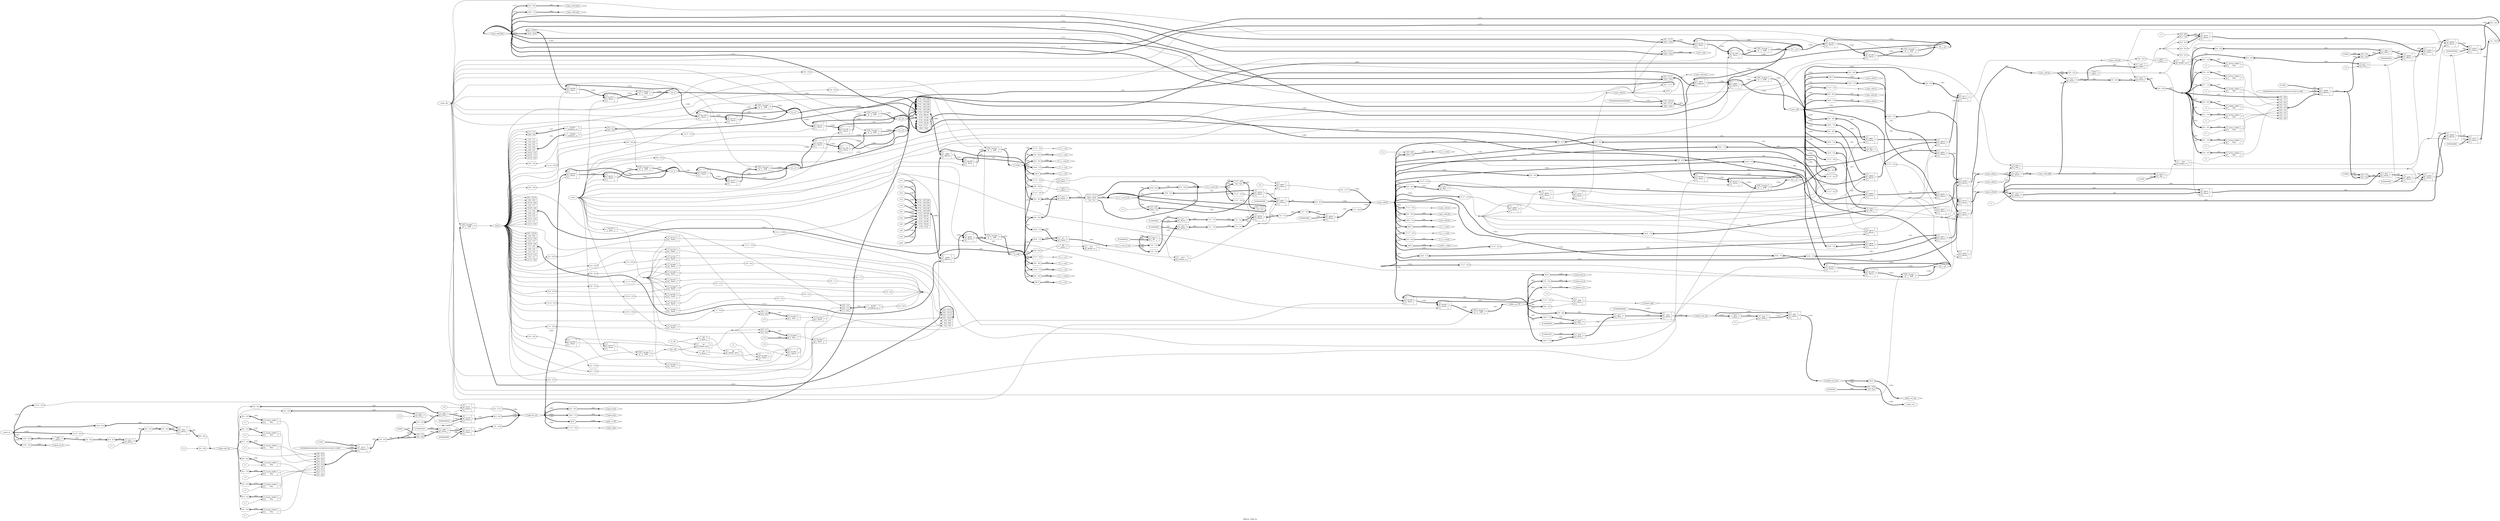 digraph "IIR4sos_18bit_fp" {
label="IIR4sos_18bit_fp";
rankdir="LR";
remincross=true;
n2 [ shape=diamond, label="f_mac_add.eout", color="black", fontcolor="black" ];
n5 [ shape=diamond, label="f_mac_add.s1", color="black", fontcolor="black" ];
n6 [ shape=diamond, label="f_mac_add.s2", color="black", fontcolor="black" ];
n7 [ shape=diamond, label="f_mac_add.sb", color="black", fontcolor="black" ];
n8 [ shape=diamond, label="f_mac_add.ss", color="black", fontcolor="black" ];
n9 [ shape=diamond, label="f_mac_add.m1", color="black", fontcolor="black" ];
n10 [ shape=diamond, label="f_mac_add.m2", color="black", fontcolor="black" ];
n11 [ shape=diamond, label="f_mac_add.mb", color="black", fontcolor="black" ];
n12 [ shape=diamond, label="f_mac_add.ms", color="black", fontcolor="black" ];
n13 [ shape=diamond, label="f_mac_add.e1", color="black", fontcolor="black" ];
n14 [ shape=diamond, label="f_mac_add.e2", color="black", fontcolor="black" ];
n15 [ shape=diamond, label="f_mac_add.ediff", color="black", fontcolor="black" ];
n16 [ shape=diamond, label="f_mac_add.eb", color="black", fontcolor="black" ];
n17 [ shape=diamond, label="f_mac_add.es", color="black", fontcolor="black" ];
n18 [ shape=diamond, label="f_mac_add.f1", color="black", fontcolor="black" ];
n24 [ shape=diamond, label="f_mac_add.f2", color="black", fontcolor="black" ];
n30 [ shape=diamond, label="f_mac_add.fout", color="black", fontcolor="black" ];
n49 [ shape=diamond, label="f_mac_add.sout", color="black", fontcolor="black" ];
n50 [ shape=diamond, label="f_mac_add.mout", color="black", fontcolor="black" ];
n65 [ shape=diamond, label="f_c_x_v.f1", color="black", fontcolor="black" ];
n66 [ shape=diamond, label="f_c_x_v.f2", color="black", fontcolor="black" ];
n67 [ shape=diamond, label="f_c_x_v.fout", color="black", fontcolor="black" ];
n68 [ shape=diamond, label="f_c_x_v.sout", color="black", fontcolor="black" ];
n69 [ shape=diamond, label="f_c_x_v.mout", color="black", fontcolor="black" ];
n70 [ shape=diamond, label="f_c_x_v.eout", color="black", fontcolor="black" ];
n71 [ shape=diamond, label="f_c_x_v.s1", color="black", fontcolor="black" ];
n72 [ shape=diamond, label="f_c_x_v.s2", color="black", fontcolor="black" ];
n73 [ shape=diamond, label="f_c_x_v.m1", color="black", fontcolor="black" ];
n74 [ shape=diamond, label="f_c_x_v.m2", color="black", fontcolor="black" ];
n76 [ shape=diamond, label="f_c_x_v.e1", color="black", fontcolor="black" ];
n77 [ shape=diamond, label="f_c_x_v.sum_e1_e2", color="black", fontcolor="black" ];
n78 [ shape=diamond, label="f_c_x_v.mult_out", color="black", fontcolor="black" ];
n89 [ shape=diamond, label="f_output.int_out", color="black", fontcolor="black" ];
n90 [ shape=diamond, label="f_c_x_v.mm.b", color="black", fontcolor="black" ];
n91 [ shape=diamond, label="f_output.fp_in", color="black", fontcolor="black" ];
n92 [ shape=diamond, label="f_output.abs_int", color="black", fontcolor="black" ];
n93 [ shape=diamond, label="f_output.sign", color="black", fontcolor="black" ];
n94 [ shape=diamond, label="f_output.m_in", color="black", fontcolor="black" ];
n95 [ shape=diamond, label="f_output.e_in", color="black", fontcolor="black" ];
n101 [ shape=diamond, label="f_input.int_in", color="black", fontcolor="black" ];
n102 [ shape=diamond, label="f_c_x_v.mm.a", color="black", fontcolor="black" ];
n103 [ shape=diamond, label="f_input.fp_out", color="black", fontcolor="black" ];
n104 [ shape=diamond, label="f_input.abs_int", color="black", fontcolor="black" ];
n105 [ shape=diamond, label="f_input.sign", color="black", fontcolor="black" ];
n106 [ shape=diamond, label="f_input.mout", color="black", fontcolor="black" ];
n107 [ shape=diamond, label="f_input.eout", color="black", fontcolor="black" ];
n108 [ shape=diamond, label="f_c_x_v.mm.out", color="black", fontcolor="black" ];
n111 [ shape=diamond, label="f_c_x_v.e2", color="black", fontcolor="black" ];
n141 [ shape=diamond, label="state", color="black", fontcolor="black" ];
n173 [ shape=diamond, label="last_clk", color="black", fontcolor="black" ];
n175 [ shape=diamond, label="audio_in_FP", color="black", fontcolor="black" ];
n176 [ shape=diamond, label="audio_out_FP", color="black", fontcolor="black" ];
n177 [ shape=diamond, label="audio_out_int", color="black", fontcolor="black" ];
n178 [ shape=diamond, label="f2_y_n2", color="black", fontcolor="black" ];
n179 [ shape=diamond, label="f2_y_n1", color="black", fontcolor="black" ];
n180 [ shape=diamond, label="f1_y_n2", color="black", fontcolor="black" ];
n181 [ shape=diamond, label="f1_y_n1", color="black", fontcolor="black" ];
n182 [ shape=diamond, label="x2_n2", color="black", fontcolor="black" ];
n183 [ shape=diamond, label="x2_n1", color="black", fontcolor="black" ];
n184 [ shape=diamond, label="x1_n2", color="black", fontcolor="black" ];
n185 [ shape=diamond, label="x1_n1", color="black", fontcolor="black" ];
n186 [ shape=diamond, label="x2_n", color="black", fontcolor="black" ];
n187 [ shape=diamond, label="x1_n", color="black", fontcolor="black" ];
n188 [ shape=diamond, label="f_value", color="black", fontcolor="black" ];
n189 [ shape=diamond, label="f_mac_old", color="black", fontcolor="black" ];
n190 [ shape=diamond, label="f_coeff", color="black", fontcolor="black" ];
n191 [ shape=diamond, label="f_coeff_x_value", color="black", fontcolor="black" ];
n192 [ shape=diamond, label="f_mac_new", color="black", fontcolor="black" ];
n193 [ shape=octagon, label="reset", color="black", fontcolor="black" ];
n194 [ shape=octagon, label="lr_clk", color="black", fontcolor="black" ];
n195 [ shape=octagon, label="state_clk", color="black", fontcolor="black" ];
n196 [ shape=octagon, label="gain", color="black", fontcolor="black" ];
n197 [ shape=octagon, label="a23", color="black", fontcolor="black" ];
n198 [ shape=octagon, label="a22", color="black", fontcolor="black" ];
n199 [ shape=octagon, label="b23", color="black", fontcolor="black" ];
n200 [ shape=octagon, label="b22", color="black", fontcolor="black" ];
n201 [ shape=octagon, label="b21", color="black", fontcolor="black" ];
n202 [ shape=octagon, label="a13", color="black", fontcolor="black" ];
n203 [ shape=octagon, label="a12", color="black", fontcolor="black" ];
n204 [ shape=octagon, label="b13", color="black", fontcolor="black" ];
n205 [ shape=octagon, label="b12", color="black", fontcolor="black" ];
n206 [ shape=octagon, label="b11", color="black", fontcolor="black" ];
n207 [ shape=octagon, label="audio_in", color="black", fontcolor="black" ];
n208 [ shape=octagon, label="audio_out", color="black", fontcolor="black" ];
c211 [ shape=record, label="{{<p209> A}|$28\n$not|{<p210> Y}}" ];
x0 [ shape=record, style=rounded, label="<s0> 8:8 - 0:0 " ];
x0:e -> c211:p209:w [arrowhead=odiamond, arrowtail=odiamond, dir=both, color="black", label=""];
v1 [ label="4'1000" ];
c213 [ shape=record, label="{{<p209> A|<p212> B}|$29\n$gt|{<p210> Y}}" ];
c214 [ shape=record, label="{{<p209> A|<p212> B}|$30\n$logic_or|{<p210> Y}}" ];
c215 [ shape=record, label="{{<p209> A|<p212> B}|$31\n$shr|{<p210> Y}}" ];
c216 [ shape=record, label="{{<p209> A|<p212> B}|$32\n$eq|{<p210> Y}}" ];
c217 [ shape=record, label="{{<p209> A|<p212> B}|$33\n$add|{<p210> Y}}" ];
v2 [ label="9'000000000" ];
c219 [ shape=record, label="{{<p209> A|<p212> B|<p218> S}|$660\n$mux|{<p210> Y}}" ];
v3 [ label="1'1" ];
c220 [ shape=record, label="{{<p209> A|<p212> B}|$35\n$add|{<p210> Y}}" ];
c221 [ shape=record, label="{{<p209> A|<p212> B}|$36\n$sub|{<p210> Y}}" ];
x4 [ shape=record, style=rounded, label="<s0> 8:0 - 8:0 " ];
c221:p210:e -> x4:w [arrowhead=odiamond, arrowtail=odiamond, dir=both, color="black", style="setlinewidth(3)", label="<9>"];
x5 [ shape=record, style=rounded, label="<s0> 8:0 - 8:0 " ];
x5:e -> c221:p212:w [arrowhead=odiamond, arrowtail=odiamond, dir=both, color="black", style="setlinewidth(3)", label="<9>"];
v6 [ label="1'0" ];
c222 [ shape=record, label="{{<p209> A|<p212> B}|$37\n$eq|{<p210> Y}}" ];
x7 [ shape=record, style=rounded, label="<s0> 8:0 - 8:0 " ];
x7:e -> c222:p209:w [arrowhead=odiamond, arrowtail=odiamond, dir=both, color="black", style="setlinewidth(3)", label="<9>"];
v9 [ label="4'0000" ];
c223 [ shape=record, label="{{<p209> A|<p212> B}|$38\n$sub|{<p210> Y}}" ];
x8 [ shape=record, style=rounded, label="<s1> 3:0 - 7:4 |<s0> 3:0 - 3:0 " ];
x8:e -> c223:p212:w [arrowhead=odiamond, arrowtail=odiamond, dir=both, color="black", style="setlinewidth(3)", label="<8>"];
v11 [ label="4'0000" ];
c224 [ shape=record, label="{{<p209> A|<p212> B}|$39\n$shl|{<p210> Y}}" ];
x10 [ shape=record, style=rounded, label="<s1> 3:0 - 7:4 |<s0> 3:0 - 3:0 " ];
x10:e -> c224:p212:w [arrowhead=odiamond, arrowtail=odiamond, dir=both, color="black", style="setlinewidth(3)", label="<8>"];
x12 [ shape=record, style=rounded, label="<s0> 8:0 - 8:0 " ];
x12:e -> c224:p209:w [arrowhead=odiamond, arrowtail=odiamond, dir=both, color="black", style="setlinewidth(3)", label="<9>"];
v13 [ label="1'1" ];
c225 [ shape=record, label="{{<p209> A|<p212> B}|$706_CMP0\n$eq|{<p210> Y}}" ];
x14 [ shape=record, style=rounded, label="<s0> 8:7 - 1:0 " ];
x14:e -> c225:p209:w [arrowhead=odiamond, arrowtail=odiamond, dir=both, color="black", style="setlinewidth(3)", label="<2>"];
c226 [ shape=record, label="{{<p209> A|<p212> B}|$27\n$logic_and|{<p210> Y}}" ];
c227 [ shape=record, label="{{<p209> A|<p212> B|<p218> S}|$858\n$mux|{<p210> Y}}" ];
x15 [ shape=record, style=rounded, label="<s0> 16:9 - 7:0 " ];
x15:e -> c227:p212:w [arrowhead=odiamond, arrowtail=odiamond, dir=both, color="black", style="setlinewidth(3)", label="<8>"];
x16 [ shape=record, style=rounded, label="<s0> 16:9 - 7:0 " ];
x16:e -> c227:p209:w [arrowhead=odiamond, arrowtail=odiamond, dir=both, color="black", style="setlinewidth(3)", label="<8>"];
v18 [ label="9'000000000" ];
c228 [ shape=record, label="{{<p209> A|<p212> B|<p218> S}|$352\n$mux|{<p210> Y}}" ];
x17 [ shape=record, style=rounded, label="<s0> 8:0 - 8:0 " ];
c228:p210:e -> x17:w [arrowhead=odiamond, arrowtail=odiamond, dir=both, color="black", style="setlinewidth(3)", label="<9>"];
v20 [ label="8'00000000" ];
c229 [ shape=record, label="{{<p209> A|<p212> B|<p218> S}|$373\n$mux|{<p210> Y}}" ];
x19 [ shape=record, style=rounded, label="<s0> 7:0 - 16:9 " ];
c229:p210:e -> x19:w [arrowhead=odiamond, arrowtail=odiamond, dir=both, color="black", style="setlinewidth(3)", label="<8>"];
v21 [ label="1'1" ];
c230 [ shape=record, label="{{<p209> A|<p212> B}|$702_CMP0\n$eq|{<p210> Y}}" ];
x22 [ shape=record, style=rounded, label="<s0> 8:3 - 5:0 " ];
x22:e -> c230:p209:w [arrowhead=odiamond, arrowtail=odiamond, dir=both, color="black", style="setlinewidth(3)", label="<6>"];
v23 [ label="1'1" ];
c231 [ shape=record, label="{{<p209> A|<p212> B}|$701_CMP0\n$eq|{<p210> Y}}" ];
x24 [ shape=record, style=rounded, label="<s0> 8:2 - 6:0 " ];
x24:e -> c231:p209:w [arrowhead=odiamond, arrowtail=odiamond, dir=both, color="black", style="setlinewidth(3)", label="<7>"];
c232 [ shape=record, label="{{<p209> A|<p212> B}|$22\n$gt|{<p210> Y}}" ];
x25 [ shape=record, style=rounded, label="<s0> 8:0 - 8:0 " ];
x25:e -> c232:p212:w [arrowhead=odiamond, arrowtail=odiamond, dir=both, color="black", style="setlinewidth(3)", label="<9>"];
x26 [ shape=record, style=rounded, label="<s0> 8:0 - 8:0 " ];
x26:e -> c232:p209:w [arrowhead=odiamond, arrowtail=odiamond, dir=both, color="black", style="setlinewidth(3)", label="<9>"];
v27 [ label="1'1" ];
c233 [ shape=record, label="{{<p209> A|<p212> B}|$700_CMP0\n$eq|{<p210> Y}}" ];
x28 [ shape=record, style=rounded, label="<s0> 8:1 - 7:0 " ];
x28:e -> c233:p209:w [arrowhead=odiamond, arrowtail=odiamond, dir=both, color="black", style="setlinewidth(3)", label="<8>"];
c234 [ shape=record, label="{{<p209> A|<p212> B|<p218> S}|$849\n$mux|{<p210> Y}}" ];
x29 [ shape=record, style=rounded, label="<s0> 17:17 - 0:0 " ];
x29:e -> c234:p212:w [arrowhead=odiamond, arrowtail=odiamond, dir=both, color="black", label=""];
x30 [ shape=record, style=rounded, label="<s0> 17:17 - 0:0 " ];
x30:e -> c234:p209:w [arrowhead=odiamond, arrowtail=odiamond, dir=both, color="black", label=""];
v32 [ label="36'000000010010001101000101011001111000" ];
v33 [ label="4'1001" ];
c235 [ shape=record, label="{{<p209> A|<p212> B|<p218> S}|$698\n$pmux|{<p210> Y}}" ];
x31 [ shape=record, style=rounded, label="<s8> 8:8 - 8:8 |<s7> 0:0 - 7:7 |<s6> 0:0 - 6:6 |<s5> 0:0 - 5:5 |<s4> 0:0 - 4:4 |<s3> 0:0 - 3:3 |<s2> 0:0 - 2:2 |<s1> 0:0 - 1:1 |<s0> 0:0 - 0:0 " ];
x31:e -> c235:p218:w [arrowhead=odiamond, arrowtail=odiamond, dir=both, color="black", style="setlinewidth(3)", label="<9>"];
c236 [ shape=record, label="{{<p209> A|<p212> B|<p218> S}|$458\n$mux|{<p210> Y}}" ];
c237 [ shape=record, label="{{<p209> A|<p212> B|<p218> S}|$784\n$mux|{<p210> Y}}" ];
x34 [ shape=record, style=rounded, label="<s0> 17:17 - 0:0 " ];
x34:e -> c237:p212:w [arrowhead=odiamond, arrowtail=odiamond, dir=both, color="black", label=""];
c238 [ shape=record, label="{{<p209> A|<p212> B|<p218> S}|$480\n$mux|{<p210> Y}}" ];
c239 [ shape=record, label="{{<p209> A|<p212> B|<p218> S}|$835\n$mux|{<p210> Y}}" ];
x35 [ shape=record, style=rounded, label="<s0> 16:9 - 7:0 " ];
x35:e -> c239:p212:w [arrowhead=odiamond, arrowtail=odiamond, dir=both, color="black", style="setlinewidth(3)", label="<8>"];
c240 [ shape=record, label="{{<p209> A|<p212> B}|$23\n$sub|{<p210> Y}}" ];
c241 [ shape=record, label="{{<p209> A|<p212> B|<p218> S}|$894\n$mux|{<p210> Y}}" ];
x36 [ shape=record, style=rounded, label="<s0> 8:0 - 8:0 " ];
x36:e -> c241:p212:w [arrowhead=odiamond, arrowtail=odiamond, dir=both, color="black", style="setlinewidth(3)", label="<9>"];
x37 [ shape=record, style=rounded, label="<s0> 8:0 - 8:0 " ];
x37:e -> c241:p209:w [arrowhead=odiamond, arrowtail=odiamond, dir=both, color="black", style="setlinewidth(3)", label="<9>"];
c242 [ shape=record, label="{{<p209> A|<p212> B|<p218> S}|$867\n$mux|{<p210> Y}}" ];
x38 [ shape=record, style=rounded, label="<s0> 8:0 - 8:0 " ];
x38:e -> c242:p212:w [arrowhead=odiamond, arrowtail=odiamond, dir=both, color="black", style="setlinewidth(3)", label="<9>"];
x39 [ shape=record, style=rounded, label="<s0> 8:0 - 8:0 " ];
x39:e -> c242:p209:w [arrowhead=odiamond, arrowtail=odiamond, dir=both, color="black", style="setlinewidth(3)", label="<9>"];
c243 [ shape=record, label="{{<p209> A|<p212> B|<p218> S}|$843\n$mux|{<p210> Y}}" ];
x40 [ shape=record, style=rounded, label="<s0> 8:0 - 8:0 " ];
x40:e -> c243:p212:w [arrowhead=odiamond, arrowtail=odiamond, dir=both, color="black", style="setlinewidth(3)", label="<9>"];
c244 [ shape=record, label="{{<p209> A|<p212> B|<p218> S}|$827\n$mux|{<p210> Y}}" ];
x41 [ shape=record, style=rounded, label="<s0> 17:17 - 0:0 " ];
x41:e -> c244:p212:w [arrowhead=odiamond, arrowtail=odiamond, dir=both, color="black", label=""];
v42 [ label="1'1" ];
c245 [ shape=record, label="{{<p209> A|<p212> B}|$705_CMP0\n$eq|{<p210> Y}}" ];
x43 [ shape=record, style=rounded, label="<s0> 8:6 - 2:0 " ];
x43:e -> c245:p209:w [arrowhead=odiamond, arrowtail=odiamond, dir=both, color="black", style="setlinewidth(3)", label="<3>"];
c246 [ shape=record, label="{{<p209> A|<p212> B|<p218> S}|$546\n$mux|{<p210> Y}}" ];
c247 [ shape=record, label="{{<p209> A|<p212> B|<p218> S}|$763\n$mux|{<p210> Y}}" ];
x44 [ shape=record, style=rounded, label="<s0> 17:17 - 0:0 " ];
x44:e -> c247:p212:w [arrowhead=odiamond, arrowtail=odiamond, dir=both, color="black", label=""];
c248 [ shape=record, label="{{<p209> A|<p212> B|<p218> S}|$819\n$mux|{<p210> Y}}" ];
x45 [ shape=record, style=rounded, label="<s0> 8:0 - 8:0 " ];
x45:e -> c248:p212:w [arrowhead=odiamond, arrowtail=odiamond, dir=both, color="black", style="setlinewidth(3)", label="<9>"];
c249 [ shape=record, label="{{<p209> A|<p212> B|<p218> S}|$569\n$mux|{<p210> Y}}" ];
v46 [ label="8'00000000" ];
c250 [ shape=record, label="{{<p209> A|<p212> B|<p218> S}|$684\n$mux|{<p210> Y}}" ];
c251 [ shape=record, label="{{<p209> A|<p212> B|<p218> S}|$885\n$mux|{<p210> Y}}" ];
x47 [ shape=record, style=rounded, label="<s0> 16:9 - 7:0 " ];
x47:e -> c251:p212:w [arrowhead=odiamond, arrowtail=odiamond, dir=both, color="black", style="setlinewidth(3)", label="<8>"];
x48 [ shape=record, style=rounded, label="<s0> 16:9 - 7:0 " ];
x48:e -> c251:p209:w [arrowhead=odiamond, arrowtail=odiamond, dir=both, color="black", style="setlinewidth(3)", label="<8>"];
v51 [ label="1'1" ];
c252 [ shape=record, label="{{<p209> A|<p212> B|<p218> S}|$591\n$mux|{<p210> Y}}" ];
x49 [ shape=record, style=rounded, label="<s0> 9:9 - 0:0 " ];
x49:e -> c252:p218:w [arrowhead=odiamond, arrowtail=odiamond, dir=both, color="black", label=""];
x50 [ shape=record, style=rounded, label="<s1> 0:0 - 8:8 |<s0> 8:1 - 7:0 " ];
x50:e -> c252:p212:w [arrowhead=odiamond, arrowtail=odiamond, dir=both, color="black", style="setlinewidth(3)", label="<9>"];
x52 [ shape=record, style=rounded, label="<s0> 8:0 - 8:0 " ];
x52:e -> c252:p209:w [arrowhead=odiamond, arrowtail=odiamond, dir=both, color="black", style="setlinewidth(3)", label="<9>"];
c253 [ shape=record, label="{{<p209> A|<p212> B|<p218> S}|$811\n$mux|{<p210> Y}}" ];
x53 [ shape=record, style=rounded, label="<s0> 16:9 - 7:0 " ];
x53:e -> c253:p212:w [arrowhead=odiamond, arrowtail=odiamond, dir=both, color="black", style="setlinewidth(3)", label="<8>"];
c254 [ shape=record, label="{{<p209> A|<p212> B|<p218> S}|$876\n$mux|{<p210> Y}}" ];
x54 [ shape=record, style=rounded, label="<s0> 17:17 - 0:0 " ];
x54:e -> c254:p212:w [arrowhead=odiamond, arrowtail=odiamond, dir=both, color="black", label=""];
x55 [ shape=record, style=rounded, label="<s0> 17:17 - 0:0 " ];
x55:e -> c254:p209:w [arrowhead=odiamond, arrowtail=odiamond, dir=both, color="black", label=""];
c255 [ shape=record, label="{{<p209> A|<p212> B|<p218> S}|$770\n$mux|{<p210> Y}}" ];
x56 [ shape=record, style=rounded, label="<s0> 16:9 - 7:0 " ];
x56:e -> c255:p212:w [arrowhead=odiamond, arrowtail=odiamond, dir=both, color="black", style="setlinewidth(3)", label="<8>"];
c256 [ shape=record, label="{{<p209> A|<p212> B|<p218> S}|$615\n$mux|{<p210> Y}}" ];
x57 [ shape=record, style=rounded, label="<s0> 9:9 - 0:0 " ];
x57:e -> c256:p218:w [arrowhead=odiamond, arrowtail=odiamond, dir=both, color="black", label=""];
c257 [ shape=record, label="{{<p209> A|<p212> B|<p218> S}|$803\n$mux|{<p210> Y}}" ];
x58 [ shape=record, style=rounded, label="<s0> 17:17 - 0:0 " ];
x58:e -> c257:p212:w [arrowhead=odiamond, arrowtail=odiamond, dir=both, color="black", label=""];
c258 [ shape=record, label="{{<p209> A|<p212> B|<p218> S}|$798\n$mux|{<p210> Y}}" ];
x59 [ shape=record, style=rounded, label="<s0> 8:0 - 8:0 " ];
x59:e -> c258:p212:w [arrowhead=odiamond, arrowtail=odiamond, dir=both, color="black", style="setlinewidth(3)", label="<9>"];
v60 [ label="1'1" ];
c259 [ shape=record, label="{{<p209> A|<p212> B}|$699_CMP0\n$eq|{<p210> Y}}" ];
x61 [ shape=record, style=rounded, label="<s0> 8:0 - 8:0 " ];
x61:e -> c259:p209:w [arrowhead=odiamond, arrowtail=odiamond, dir=both, color="black", style="setlinewidth(3)", label="<9>"];
v62 [ label="1'1" ];
c260 [ shape=record, label="{{<p209> A|<p212> B}|$703_CMP0\n$eq|{<p210> Y}}" ];
x63 [ shape=record, style=rounded, label="<s0> 8:4 - 4:0 " ];
x63:e -> c260:p209:w [arrowhead=odiamond, arrowtail=odiamond, dir=both, color="black", style="setlinewidth(3)", label="<5>"];
c261 [ shape=record, label="{{<p209> A|<p212> B|<p218> S}|$791\n$mux|{<p210> Y}}" ];
x64 [ shape=record, style=rounded, label="<s0> 16:9 - 7:0 " ];
x64:e -> c261:p212:w [arrowhead=odiamond, arrowtail=odiamond, dir=both, color="black", style="setlinewidth(3)", label="<8>"];
v65 [ label="1'1" ];
c262 [ shape=record, label="{{<p209> A|<p212> B}|$704_CMP0\n$eq|{<p210> Y}}" ];
x66 [ shape=record, style=rounded, label="<s0> 8:5 - 3:0 " ];
x66:e -> c262:p209:w [arrowhead=odiamond, arrowtail=odiamond, dir=both, color="black", style="setlinewidth(3)", label="<4>"];
c263 [ shape=record, label="{{<p209> A|<p212> B|<p218> S}|$777\n$mux|{<p210> Y}}" ];
x67 [ shape=record, style=rounded, label="<s0> 8:0 - 8:0 " ];
x67:e -> c263:p212:w [arrowhead=odiamond, arrowtail=odiamond, dir=both, color="black", style="setlinewidth(3)", label="<9>"];
c264 [ shape=record, label="{{<p209> A|<p212> B}|$18\n$mul|{<p210> Y}}" ];
x68 [ shape=record, style=rounded, label="<s2> 17:17 - 17:17 |<s1> 16:8 - 16:8 |<s0> 7:0 - 7:0 " ];
c264:p210:e -> x68:w [arrowhead=odiamond, arrowtail=odiamond, dir=both, color="black", style="setlinewidth(3)", label="<18>"];
x69 [ shape=record, style=rounded, label="<s0> 8:0 - 8:0 " ];
x69:e -> c264:p212:w [arrowhead=odiamond, arrowtail=odiamond, dir=both, color="black", style="setlinewidth(3)", label="<9>"];
x70 [ shape=record, style=rounded, label="<s0> 8:0 - 8:0 " ];
x70:e -> c264:p209:w [arrowhead=odiamond, arrowtail=odiamond, dir=both, color="black", style="setlinewidth(3)", label="<9>"];
c265 [ shape=record, label="{{<p209> A}|$9\n$not|{<p210> Y}}" ];
x71 [ shape=record, style=rounded, label="<s0> 8:8 - 0:0 " ];
x71:e -> c265:p209:w [arrowhead=odiamond, arrowtail=odiamond, dir=both, color="black", label=""];
c266 [ shape=record, label="{{<p209> A}|$10\n$not|{<p210> Y}}" ];
x72 [ shape=record, style=rounded, label="<s0> 8:8 - 0:0 " ];
x72:e -> c266:p209:w [arrowhead=odiamond, arrowtail=odiamond, dir=both, color="black", label=""];
c267 [ shape=record, label="{{<p209> A|<p212> B}|$11\n$logic_or|{<p210> Y}}" ];
v73 [ label="8'10000010" ];
c268 [ shape=record, label="{{<p209> A|<p212> B}|$12\n$lt|{<p210> Y}}" ];
c269 [ shape=record, label="{{<p209> A|<p212> B}|$13\n$logic_or|{<p210> Y}}" ];
c270 [ shape=record, label="{{<p209> A|<p212> B}|$14\n$xor|{<p210> Y}}" ];
x74 [ shape=record, style=rounded, label="<s0> 17:17 - 0:0 " ];
x74:e -> c270:p212:w [arrowhead=odiamond, arrowtail=odiamond, dir=both, color="black", label=""];
x75 [ shape=record, style=rounded, label="<s0> 17:17 - 0:0 " ];
x75:e -> c270:p209:w [arrowhead=odiamond, arrowtail=odiamond, dir=both, color="black", label=""];
v78 [ label="1'1" ];
c271 [ shape=record, label="{{<p209> A|<p212> B|<p218> S}|$936\n$mux|{<p210> Y}}" ];
x76 [ shape=record, style=rounded, label="<s0> 17:17 - 0:0 " ];
x76:e -> c271:p218:w [arrowhead=odiamond, arrowtail=odiamond, dir=both, color="black", label=""];
x77 [ shape=record, style=rounded, label="<s1> 0:0 - 8:8 |<s0> 16:9 - 7:0 " ];
x77:e -> c271:p212:w [arrowhead=odiamond, arrowtail=odiamond, dir=both, color="black", style="setlinewidth(3)", label="<9>"];
x79 [ shape=record, style=rounded, label="<s0> 16:8 - 8:0 " ];
x79:e -> c271:p209:w [arrowhead=odiamond, arrowtail=odiamond, dir=both, color="black", style="setlinewidth(3)", label="<9>"];
v81 [ label="8'10000000" ];
c272 [ shape=record, label="{{<p209> A|<p212> B}|$16\n$sub|{<p210> Y}}" ];
x80 [ shape=record, style=rounded, label="<s0> 7:0 - 7:0 " ];
c272:p210:e -> x80:w [arrowhead=odiamond, arrowtail=odiamond, dir=both, color="black", style="setlinewidth(3)", label="<8>"];
x82 [ shape=record, style=rounded, label="<s0> 7:0 - 7:0 " ];
x82:e -> c272:p209:w [arrowhead=odiamond, arrowtail=odiamond, dir=both, color="black", style="setlinewidth(3)", label="<8>"];
v84 [ label="8'10000001" ];
c273 [ shape=record, label="{{<p209> A|<p212> B}|$17\n$sub|{<p210> Y}}" ];
x83 [ shape=record, style=rounded, label="<s0> 7:0 - 7:0 " ];
c273:p210:e -> x83:w [arrowhead=odiamond, arrowtail=odiamond, dir=both, color="black", style="setlinewidth(3)", label="<8>"];
x85 [ shape=record, style=rounded, label="<s0> 7:0 - 7:0 " ];
x85:e -> c273:p209:w [arrowhead=odiamond, arrowtail=odiamond, dir=both, color="black", style="setlinewidth(3)", label="<8>"];
v87 [ label="9'000000000" ];
c274 [ shape=record, label="{{<p209> A|<p212> B|<p218> S}|$917\n$mux|{<p210> Y}}" ];
x86 [ shape=record, style=rounded, label="<s0> 8:0 - 8:0 " ];
c274:p210:e -> x86:w [arrowhead=odiamond, arrowtail=odiamond, dir=both, color="black", style="setlinewidth(3)", label="<9>"];
v89 [ label="8'00000000" ];
c275 [ shape=record, label="{{<p209> A|<p212> B|<p218> S}|$922\n$mux|{<p210> Y}}" ];
x88 [ shape=record, style=rounded, label="<s0> 7:0 - 16:9 " ];
c275:p210:e -> x88:w [arrowhead=odiamond, arrowtail=odiamond, dir=both, color="black", style="setlinewidth(3)", label="<8>"];
x90 [ shape=record, style=rounded, label="<s0> 7:0 - 7:0 " ];
x90:e -> c275:p209:w [arrowhead=odiamond, arrowtail=odiamond, dir=both, color="black", style="setlinewidth(3)", label="<8>"];
v92 [ label="1'0" ];
c276 [ shape=record, label="{{<p209> A|<p212> B|<p218> S}|$927\n$mux|{<p210> Y}}" ];
x91 [ shape=record, style=rounded, label="<s0> 0:0 - 17:17 " ];
c276:p210:e -> x91:w [arrowhead=odiamond, arrowtail=odiamond, dir=both, color="black", label=""];
c277 [ shape=record, label="{{<p209> A|<p212> B|<p218> S}|$930\n$mux|{<p210> Y}}" ];
x93 [ shape=record, style=rounded, label="<s0> 7:0 - 7:0 " ];
c277:p210:e -> x93:w [arrowhead=odiamond, arrowtail=odiamond, dir=both, color="black", style="setlinewidth(3)", label="<8>"];
x94 [ shape=record, style=rounded, label="<s0> 17:17 - 0:0 " ];
x94:e -> c277:p218:w [arrowhead=odiamond, arrowtail=odiamond, dir=both, color="black", label=""];
x95 [ shape=record, style=rounded, label="<s0> 7:0 - 7:0 " ];
x95:e -> c277:p212:w [arrowhead=odiamond, arrowtail=odiamond, dir=both, color="black", style="setlinewidth(3)", label="<8>"];
x96 [ shape=record, style=rounded, label="<s0> 7:0 - 7:0 " ];
x96:e -> c277:p209:w [arrowhead=odiamond, arrowtail=odiamond, dir=both, color="black", style="setlinewidth(3)", label="<8>"];
v97 [ label="8'10000000" ];
c278 [ shape=record, label="{{<p209> A|<p212> B}|$49\n$gt|{<p210> Y}}" ];
x98 [ shape=record, style=rounded, label="<s0> 16:9 - 7:0 " ];
x98:e -> c278:p209:w [arrowhead=odiamond, arrowtail=odiamond, dir=both, color="black", style="setlinewidth(3)", label="<8>"];
v100 [ label="8'10001001" ];
c279 [ shape=record, label="{{<p209> A|<p212> B}|$50\n$sub|{<p210> Y}}" ];
x99 [ shape=record, style=rounded, label="<s0> 16:9 - 7:0 " ];
x99:e -> c279:p212:w [arrowhead=odiamond, arrowtail=odiamond, dir=both, color="black", style="setlinewidth(3)", label="<8>"];
c280 [ shape=record, label="{{<p209> A|<p212> B}|$51\n$shr|{<p210> Y}}" ];
x101 [ shape=record, style=rounded, label="<s0> 8:0 - 8:0 " ];
x101:e -> c280:p209:w [arrowhead=odiamond, arrowtail=odiamond, dir=both, color="black", style="setlinewidth(3)", label="<9>"];
v102 [ label="10'0000000000" ];
c281 [ shape=record, label="{{<p209> A|<p212> B|<p218> S}|$52\n$mux|{<p210> Y}}" ];
c282 [ shape=record, label="{{<p209> A}|$53\n$not|{<p210> Y}}" ];
v103 [ label="1'1" ];
c283 [ shape=record, label="{{<p209> A|<p212> B}|$54\n$add|{<p210> Y}}" ];
c284 [ shape=record, label="{{<p209> A|<p212> B|<p218> S}|$55\n$mux|{<p210> Y}}" ];
v105 [ label="1'1" ];
c285 [ shape=record, label="{{<p209> A|<p212> B}|$41\n$add|{<p210> Y}}" ];
x104 [ shape=record, style=rounded, label="<s0> 8:0 - 8:0 " ];
c285:p210:e -> x104:w [arrowhead=odiamond, arrowtail=odiamond, dir=both, color="black", style="setlinewidth(3)", label="<9>"];
x106 [ shape=record, style=rounded, label="<s0> 8:0 - 8:0 " ];
x106:e -> c285:p209:w [arrowhead=odiamond, arrowtail=odiamond, dir=both, color="black", style="setlinewidth(3)", label="<9>"];
c286 [ shape=record, label="{{<p209> A|<p212> B|<p218> S}|$42\n$mux|{<p210> Y}}" ];
x107 [ shape=record, style=rounded, label="<s0> 8:0 - 8:0 " ];
c286:p210:e -> x107:w [arrowhead=odiamond, arrowtail=odiamond, dir=both, color="black", style="setlinewidth(3)", label="<9>"];
x108 [ shape=record, style=rounded, label="<s0> 15:15 - 0:0 " ];
x108:e -> c286:p218:w [arrowhead=odiamond, arrowtail=odiamond, dir=both, color="black", label=""];
x109 [ shape=record, style=rounded, label="<s0> 8:0 - 8:0 " ];
x109:e -> c286:p212:w [arrowhead=odiamond, arrowtail=odiamond, dir=both, color="black", style="setlinewidth(3)", label="<9>"];
x110 [ shape=record, style=rounded, label="<s0> 14:6 - 8:0 " ];
x110:e -> c286:p209:w [arrowhead=odiamond, arrowtail=odiamond, dir=both, color="black", style="setlinewidth(3)", label="<9>"];
v111 [ label="1'0" ];
c287 [ shape=record, label="{{<p209> A|<p212> B}|$44\n$eq|{<p210> Y}}" ];
x112 [ shape=record, style=rounded, label="<s0> 8:0 - 8:0 " ];
x112:e -> c287:p209:w [arrowhead=odiamond, arrowtail=odiamond, dir=both, color="black", style="setlinewidth(3)", label="<9>"];
c288 [ shape=record, label="{{<p209> A|<p212> B}|$45\n$shl|{<p210> Y}}" ];
x113 [ shape=record, style=rounded, label="<s0> 3:0 - 3:0 " ];
x113:e -> c288:p212:w [arrowhead=odiamond, arrowtail=odiamond, dir=both, color="black", style="setlinewidth(3)", label="<4>"];
x114 [ shape=record, style=rounded, label="<s0> 8:0 - 8:0 " ];
x114:e -> c288:p209:w [arrowhead=odiamond, arrowtail=odiamond, dir=both, color="black", style="setlinewidth(3)", label="<9>"];
v116 [ label="4'0000" ];
v117 [ label="8'10001001" ];
c289 [ shape=record, label="{{<p209> A|<p212> B}|$46\n$sub|{<p210> Y}}" ];
x115 [ shape=record, style=rounded, label="<s1> 3:0 - 7:4 |<s0> 3:0 - 3:0 " ];
x115:e -> c289:p212:w [arrowhead=odiamond, arrowtail=odiamond, dir=both, color="black", style="setlinewidth(3)", label="<8>"];
c290 [ shape=record, label="{{<p209> A|<p212> B}|$21\n$gt|{<p210> Y}}" ];
x118 [ shape=record, style=rounded, label="<s0> 16:9 - 7:0 " ];
x118:e -> c290:p212:w [arrowhead=odiamond, arrowtail=odiamond, dir=both, color="black", style="setlinewidth(3)", label="<8>"];
x119 [ shape=record, style=rounded, label="<s0> 16:9 - 7:0 " ];
x119:e -> c290:p209:w [arrowhead=odiamond, arrowtail=odiamond, dir=both, color="black", style="setlinewidth(3)", label="<8>"];
v121 [ label="8'00000000" ];
c291 [ shape=record, label="{{<p209> A|<p212> B|<p218> S}|$115\n$mux|{<p210> Y}}" ];
x120 [ shape=record, style=rounded, label="<s0> 7:0 - 16:9 " ];
c291:p210:e -> x120:w [arrowhead=odiamond, arrowtail=odiamond, dir=both, color="black", style="setlinewidth(3)", label="<8>"];
v123 [ label="9'000000000" ];
c292 [ shape=record, label="{{<p209> A|<p212> B|<p218> S}|$128\n$mux|{<p210> Y}}" ];
x122 [ shape=record, style=rounded, label="<s0> 8:0 - 8:0 " ];
c292:p210:e -> x122:w [arrowhead=odiamond, arrowtail=odiamond, dir=both, color="black", style="setlinewidth(3)", label="<9>"];
v125 [ label="1'0" ];
c293 [ shape=record, label="{{<p209> A|<p212> B|<p218> S}|$141\n$mux|{<p210> Y}}" ];
x124 [ shape=record, style=rounded, label="<s0> 0:0 - 17:17 " ];
c293:p210:e -> x124:w [arrowhead=odiamond, arrowtail=odiamond, dir=both, color="black", label=""];
x126 [ shape=record, style=rounded, label="<s0> 15:15 - 0:0 " ];
x126:e -> c293:p209:w [arrowhead=odiamond, arrowtail=odiamond, dir=both, color="black", label=""];
c294 [ shape=record, label="{{<p209> A}|$26\n$not|{<p210> Y}}" ];
x127 [ shape=record, style=rounded, label="<s0> 8:8 - 0:0 " ];
x127:e -> c294:p209:w [arrowhead=odiamond, arrowtail=odiamond, dir=both, color="black", label=""];
v128 [ label="1'1" ];
c295 [ shape=record, label="{{<p209> A|<p212> B}|$158_CMP0\n$eq|{<p210> Y}}" ];
x129 [ shape=record, style=rounded, label="<s0> 8:0 - 8:0 " ];
x129:e -> c295:p209:w [arrowhead=odiamond, arrowtail=odiamond, dir=both, color="black", style="setlinewidth(3)", label="<9>"];
v132 [ label="36'000000010010001101000101011001111000" ];
v133 [ label="4'1001" ];
c296 [ shape=record, label="{{<p209> A|<p212> B|<p218> S}|$157\n$pmux|{<p210> Y}}" ];
x130 [ shape=record, style=rounded, label="<s0> 3:0 - 3:0 " ];
c296:p210:e -> x130:w [arrowhead=odiamond, arrowtail=odiamond, dir=both, color="black", style="setlinewidth(3)", label="<4>"];
x131 [ shape=record, style=rounded, label="<s8> 8:8 - 8:8 |<s7> 0:0 - 7:7 |<s6> 0:0 - 6:6 |<s5> 0:0 - 5:5 |<s4> 0:0 - 4:4 |<s3> 0:0 - 3:3 |<s2> 0:0 - 2:2 |<s1> 0:0 - 1:1 |<s0> 0:0 - 0:0 " ];
x131:e -> c296:p218:w [arrowhead=odiamond, arrowtail=odiamond, dir=both, color="black", style="setlinewidth(3)", label="<9>"];
v134 [ label="1'1" ];
c297 [ shape=record, label="{{<p209> A|<p212> B}|$159_CMP0\n$eq|{<p210> Y}}" ];
x135 [ shape=record, style=rounded, label="<s0> 8:1 - 7:0 " ];
x135:e -> c297:p209:w [arrowhead=odiamond, arrowtail=odiamond, dir=both, color="black", style="setlinewidth(3)", label="<8>"];
v136 [ label="1'1" ];
c298 [ shape=record, label="{{<p209> A|<p212> B}|$160_CMP0\n$eq|{<p210> Y}}" ];
x137 [ shape=record, style=rounded, label="<s0> 8:2 - 6:0 " ];
x137:e -> c298:p209:w [arrowhead=odiamond, arrowtail=odiamond, dir=both, color="black", style="setlinewidth(3)", label="<7>"];
v138 [ label="1'1" ];
c299 [ shape=record, label="{{<p209> A|<p212> B}|$161_CMP0\n$eq|{<p210> Y}}" ];
x139 [ shape=record, style=rounded, label="<s0> 8:3 - 5:0 " ];
x139:e -> c299:p209:w [arrowhead=odiamond, arrowtail=odiamond, dir=both, color="black", style="setlinewidth(3)", label="<6>"];
v140 [ label="1'1" ];
c300 [ shape=record, label="{{<p209> A|<p212> B}|$162_CMP0\n$eq|{<p210> Y}}" ];
x141 [ shape=record, style=rounded, label="<s0> 8:4 - 4:0 " ];
x141:e -> c300:p209:w [arrowhead=odiamond, arrowtail=odiamond, dir=both, color="black", style="setlinewidth(3)", label="<5>"];
v142 [ label="1'1" ];
c301 [ shape=record, label="{{<p209> A|<p212> B}|$163_CMP0\n$eq|{<p210> Y}}" ];
x143 [ shape=record, style=rounded, label="<s0> 8:5 - 3:0 " ];
x143:e -> c301:p209:w [arrowhead=odiamond, arrowtail=odiamond, dir=both, color="black", style="setlinewidth(3)", label="<4>"];
v144 [ label="1'1" ];
c302 [ shape=record, label="{{<p209> A|<p212> B}|$164_CMP0\n$eq|{<p210> Y}}" ];
x145 [ shape=record, style=rounded, label="<s0> 8:6 - 2:0 " ];
x145:e -> c302:p209:w [arrowhead=odiamond, arrowtail=odiamond, dir=both, color="black", style="setlinewidth(3)", label="<3>"];
v146 [ label="1'1" ];
c303 [ shape=record, label="{{<p209> A|<p212> B}|$165_CMP0\n$eq|{<p210> Y}}" ];
x147 [ shape=record, style=rounded, label="<s0> 8:7 - 1:0 " ];
x147:e -> c303:p209:w [arrowhead=odiamond, arrowtail=odiamond, dir=both, color="black", style="setlinewidth(3)", label="<2>"];
c304 [ shape=record, label="{{<p209> A}|$1518\n$not|{<p210> Y}}" ];
c305 [ shape=record, label="{{<p209> A|<p212> B}|$1500\n$and|{<p210> Y}}" ];
x148 [ shape=record, style=rounded, label="<s0> 0:0 - 0:0 " ];
x148:e -> c305:p212:w [arrowhead=odiamond, arrowtail=odiamond, dir=both, color="black", label=""];
v149 [ label="2'10" ];
c306 [ shape=record, label="{{<p209> A|<p212> B}|$1498\n$eq|{<p210> Y}}" ];
x150 [ shape=record, style=rounded, label="<s1> 0:0 - 1:1 |<s0> 0:0 - 0:0 " ];
x150:e -> c306:p209:w [arrowhead=odiamond, arrowtail=odiamond, dir=both, color="black", style="setlinewidth(3)", label="<2>"];
c307 [ shape=record, label="{{<p209> A|<p212> B}|$1496\n$and|{<p210> Y}}" ];
x151 [ shape=record, style=rounded, label="<s0> 0:0 - 7:7 " ];
c307:p210:e -> x151:w [arrowhead=odiamond, arrowtail=odiamond, dir=both, color="black", label=""];
x152 [ shape=record, style=rounded, label="<s0> 11:11 - 0:0 " ];
x152:e -> c307:p212:w [arrowhead=odiamond, arrowtail=odiamond, dir=both, color="black", label=""];
c308 [ shape=record, label="{{<p209> A|<p212> B}|$1516\n$and|{<p210> Y}}" ];
x153 [ shape=record, style=rounded, label="<s0> 4:4 - 0:0 " ];
x153:e -> c308:p212:w [arrowhead=odiamond, arrowtail=odiamond, dir=both, color="black", label=""];
c309 [ shape=record, label="{{<p209> A|<p212> B}|$1492\n$and|{<p210> Y}}" ];
x154 [ shape=record, style=rounded, label="<s0> 0:0 - 6:6 " ];
c309:p210:e -> x154:w [arrowhead=odiamond, arrowtail=odiamond, dir=both, color="black", label=""];
x155 [ shape=record, style=rounded, label="<s0> 10:10 - 0:0 " ];
x155:e -> c309:p212:w [arrowhead=odiamond, arrowtail=odiamond, dir=both, color="black", label=""];
c310 [ shape=record, label="{{<p209> A|<p212> B}|$1524\n$and|{<p210> Y}}" ];
x156 [ shape=record, style=rounded, label="<s0> 0:0 - 0:0 " ];
x156:e -> c310:p212:w [arrowhead=odiamond, arrowtail=odiamond, dir=both, color="black", label=""];
c311 [ shape=record, label="{{<p209> A|<p212> B}|$1488\n$and|{<p210> Y}}" ];
x157 [ shape=record, style=rounded, label="<s0> 0:0 - 5:5 " ];
c311:p210:e -> x157:w [arrowhead=odiamond, arrowtail=odiamond, dir=both, color="black", label=""];
x158 [ shape=record, style=rounded, label="<s0> 9:9 - 0:0 " ];
x158:e -> c311:p212:w [arrowhead=odiamond, arrowtail=odiamond, dir=both, color="black", label=""];
c312 [ shape=record, label="{{<p209> A|<p212> B}|$1512\n$and|{<p210> Y}}" ];
x159 [ shape=record, style=rounded, label="<s0> 3:3 - 0:0 " ];
x159:e -> c312:p212:w [arrowhead=odiamond, arrowtail=odiamond, dir=both, color="black", label=""];
c313 [ shape=record, label="{{<p209> A|<p212> B}|$1484\n$and|{<p210> Y}}" ];
x160 [ shape=record, style=rounded, label="<s0> 0:0 - 4:4 " ];
c313:p210:e -> x160:w [arrowhead=odiamond, arrowtail=odiamond, dir=both, color="black", label=""];
x161 [ shape=record, style=rounded, label="<s0> 8:8 - 0:0 " ];
x161:e -> c313:p212:w [arrowhead=odiamond, arrowtail=odiamond, dir=both, color="black", label=""];
v162 [ label="1'0" ];
c314 [ shape=record, label="{{<p209> A|<p212> B}|$1522\n$eq|{<p210> Y}}" ];
x163 [ shape=record, style=rounded, label="<s1> 0:0 - 1:1 |<s0> 0:0 - 0:0 " ];
x163:e -> c314:p209:w [arrowhead=odiamond, arrowtail=odiamond, dir=both, color="black", style="setlinewidth(3)", label="<2>"];
c315 [ shape=record, label="{{<p209> A|<p212> B}|$1480\n$and|{<p210> Y}}" ];
x164 [ shape=record, style=rounded, label="<s0> 0:0 - 3:3 " ];
c315:p210:e -> x164:w [arrowhead=odiamond, arrowtail=odiamond, dir=both, color="black", label=""];
x165 [ shape=record, style=rounded, label="<s0> 13:13 - 0:0 " ];
x165:e -> c315:p212:w [arrowhead=odiamond, arrowtail=odiamond, dir=both, color="black", label=""];
c316 [ shape=record, label="{{<p209> A|<p212> B}|$1508\n$and|{<p210> Y}}" ];
x166 [ shape=record, style=rounded, label="<s0> 2:2 - 0:0 " ];
x166:e -> c316:p212:w [arrowhead=odiamond, arrowtail=odiamond, dir=both, color="black", label=""];
c317 [ shape=record, label="{{<p209> A|<p212> B}|$1476\n$and|{<p210> Y}}" ];
x167 [ shape=record, style=rounded, label="<s0> 0:0 - 2:2 " ];
c317:p210:e -> x167:w [arrowhead=odiamond, arrowtail=odiamond, dir=both, color="black", label=""];
x168 [ shape=record, style=rounded, label="<s0> 12:12 - 0:0 " ];
x168:e -> c317:p212:w [arrowhead=odiamond, arrowtail=odiamond, dir=both, color="black", label=""];
c318 [ shape=record, label="{{<p209> A|<p212> B}|$1520\n$and|{<p210> Y}}" ];
x169 [ shape=record, style=rounded, label="<s0> 5:5 - 0:0 " ];
x169:e -> c318:p212:w [arrowhead=odiamond, arrowtail=odiamond, dir=both, color="black", label=""];
c319 [ shape=record, label="{{<p209> A|<p212> B}|$1472\n$and|{<p210> Y}}" ];
x170 [ shape=record, style=rounded, label="<s0> 0:0 - 1:1 " ];
c319:p210:e -> x170:w [arrowhead=odiamond, arrowtail=odiamond, dir=both, color="black", label=""];
x171 [ shape=record, style=rounded, label="<s0> 6:6 - 0:0 " ];
x171:e -> c319:p212:w [arrowhead=odiamond, arrowtail=odiamond, dir=both, color="black", label=""];
c320 [ shape=record, label="{{<p209> A|<p212> B}|$1504\n$and|{<p210> Y}}" ];
x172 [ shape=record, style=rounded, label="<s0> 1:1 - 0:0 " ];
x172:e -> c320:p212:w [arrowhead=odiamond, arrowtail=odiamond, dir=both, color="black", label=""];
c324 [ shape=record, label="{{<p321> CLK|<p322> D}|$1466\n$dff|{<p323> Q}}" ];
x173 [ shape=record, style=rounded, label="<s6> 0:0 - 13:13 |<s5> 0:0 - 12:12 |<s4> 0:0 - 11:11 |<s3> 0:0 - 10:10 |<s2> 0:0 - 9:9 |<s1> 0:0 - 8:8 |<s0> 7:0 - 7:0 " ];
x173:e -> c324:p322:w [arrowhead=odiamond, arrowtail=odiamond, dir=both, color="black", style="setlinewidth(3)", label="<14>"];
c325 [ shape=record, label="{{<p209> A|<p212> B|<p218> S}|$1169\n$mux|{<p210> Y}}" ];
c326 [ shape=record, label="{{<p209> A|<p212> B|<p218> S}|$1054\n$mux|{<p210> Y}}" ];
c327 [ shape=record, label="{{<p209> A|<p212> B|<p218> S}|$1184\n$mux|{<p210> Y}}" ];
x174 [ shape=record, style=rounded, label="<s0> 6:6 - 0:0 " ];
x174:e -> c327:p218:w [arrowhead=odiamond, arrowtail=odiamond, dir=both, color="black", label=""];
c328 [ shape=record, label="{{<p209> A|<p212> B|<p218> S}|$1046\n$mux|{<p210> Y}}" ];
x175 [ shape=record, style=rounded, label="<s0> 6:6 - 0:0 " ];
x175:e -> c328:p218:w [arrowhead=odiamond, arrowtail=odiamond, dir=both, color="black", label=""];
x176 [ shape=record, style=rounded, label="<s1> 0:0 - 17:17 |<s0> 16:0 - 16:0 " ];
x176:e -> c328:p212:w [arrowhead=odiamond, arrowtail=odiamond, dir=both, color="black", style="setlinewidth(3)", label="<18>"];
c329 [ shape=record, label="{{<p209> A|<p212> B|<p218> S}|$1310\n$mux|{<p210> Y}}" ];
c330 [ shape=record, label="{{<p209> A|<p212> B|<p218> S}|$1031\n$mux|{<p210> Y}}" ];
c331 [ shape=record, label="{{<p209> A|<p212> B|<p218> S}|$1028\n$mux|{<p210> Y}}" ];
x177 [ shape=record, style=rounded, label="<s0> 8:8 - 0:0 " ];
x177:e -> c331:p218:w [arrowhead=odiamond, arrowtail=odiamond, dir=both, color="black", label=""];
c332 [ shape=record, label="{{<p321> CLK|<p322> D}|$1429\n$dff|{<p323> Q}}" ];
c333 [ shape=record, label="{{<p209> A|<p212> B|<p218> S}|$1008\n$mux|{<p210> Y}}" ];
c334 [ shape=record, label="{{<p209> A|<p212> B|<p218> S}|$1192\n$mux|{<p210> Y}}" ];
c335 [ shape=record, label="{{<p209> A|<p212> B|<p218> S}|$1161\n$mux|{<p210> Y}}" ];
x178 [ shape=record, style=rounded, label="<s0> 6:6 - 0:0 " ];
x178:e -> c335:p218:w [arrowhead=odiamond, arrowtail=odiamond, dir=both, color="black", label=""];
x179 [ shape=record, style=rounded, label="<s1> 0:0 - 17:17 |<s0> 16:0 - 16:0 " ];
x179:e -> c335:p212:w [arrowhead=odiamond, arrowtail=odiamond, dir=both, color="black", style="setlinewidth(3)", label="<18>"];
c336 [ shape=record, label="{{<p209> A|<p212> B|<p218> S}|$1077\n$mux|{<p210> Y}}" ];
c337 [ shape=record, label="{{<p209> A|<p212> B|<p218> S}|$1146\n$mux|{<p210> Y}}" ];
c338 [ shape=record, label="{{<p209> A|<p212> B|<p218> S}|$1246\n$mux|{<p210> Y}}" ];
x180 [ shape=record, style=rounded, label="<s0> 7:7 - 0:0 " ];
x180:e -> c338:p218:w [arrowhead=odiamond, arrowtail=odiamond, dir=both, color="black", label=""];
c339 [ shape=record, label="{{<p209> A|<p212> B|<p218> S}|$1261\n$mux|{<p210> Y}}" ];
c340 [ shape=record, label="{{<p209> A|<p212> B|<p218> S}|$1238\n$mux|{<p210> Y}}" ];
c341 [ shape=record, label="{{<p209> A|<p212> B|<p218> S}|$1092\n$mux|{<p210> Y}}" ];
x181 [ shape=record, style=rounded, label="<s0> 6:6 - 0:0 " ];
x181:e -> c341:p218:w [arrowhead=odiamond, arrowtail=odiamond, dir=both, color="black", label=""];
c342 [ shape=record, label="{{<p209> A|<p212> B|<p218> S}|$1201\n$mux|{<p210> Y}}" ];
x182 [ shape=record, style=rounded, label="<s0> 11:11 - 0:0 " ];
x182:e -> c342:p218:w [arrowhead=odiamond, arrowtail=odiamond, dir=both, color="black", label=""];
x183 [ shape=record, style=rounded, label="<s1> 0:0 - 17:17 |<s0> 16:0 - 16:0 " ];
x183:e -> c342:p212:w [arrowhead=odiamond, arrowtail=odiamond, dir=both, color="black", style="setlinewidth(3)", label="<18>"];
c343 [ shape=record, label="{{<p209> A|<p212> B|<p218> S}|$1294\n$mux|{<p210> Y}}" ];
x184 [ shape=record, style=rounded, label="<s0> 0:0 - 0:0 " ];
x184:e -> c343:p218:w [arrowhead=odiamond, arrowtail=odiamond, dir=both, color="black", label=""];
c344 [ shape=record, label="{{<p209> A}|$1527\n$reduce_or|{<p210> Y}}" ];
x185 [ shape=record, style=rounded, label="<s0> 0:0 - 0:0 " ];
c344:p210:e -> x185:w [arrowhead=odiamond, arrowtail=odiamond, dir=both, color="black", label=""];
x186 [ shape=record, style=rounded, label="<s2> 0:0 - 2:2 |<s1> 0:0 - 1:1 |<s0> 7:7 - 0:0 " ];
x186:e -> c344:p209:w [arrowhead=odiamond, arrowtail=odiamond, dir=both, color="black", style="setlinewidth(3)", label="<3>"];
c345 [ shape=record, label="{{<p209> A|<p212> B|<p218> S}|$994\n$pmux|{<p210> Y}}" ];
x187 [ shape=record, style=rounded, label="<s10> 8:8 - 10:10 |<s9> 4:4 - 9:9 |<s8> 12:12 - 8:8 |<s7> 2:2 - 7:7 |<s6> 10:10 - 6:6 |<s5> 1:1 - 5:5 |<s4> 9:9 - 4:4 |<s3> 5:5 - 3:3 |<s2> 13:13 - 2:2 |<s1> 3:3 - 1:1 |<s0> 11:11 - 0:0 " ];
x187:e -> c345:p218:w [arrowhead=odiamond, arrowtail=odiamond, dir=both, color="black", style="setlinewidth(3)", label="<11>"];
x188 [ shape=record, style=rounded, label="<s11> 17:0 - 197:180 |<s10> 17:0 - 179:162 |<s9> 17:0 - 161:144 |<s8> 17:0 - 143:126 |<s7> 17:0 - 125:108 |<s6> 17:0 - 107:90 |<s5> 17:0 - 89:72 |<s4> 17:0 - 71:54 |<s3> 17:0 - 53:36 |<s2> 17:0 - 35:18 |<s1> 0:0 - 17:17 |<s0> 16:0 - 16:0 " ];
x188:e -> c345:p212:w [arrowhead=odiamond, arrowtail=odiamond, dir=both, color="black", style="setlinewidth(3)", label="<198>"];
v189 [ label="1'0" ];
c346 [ shape=record, label="{{<p209> A|<p212> B|<p218> S}|$1292\n$mux|{<p210> Y}}" ];
c347 [ shape=record, label="{{<p209> A|<p212> B|<p218> S}|$985\n$mux|{<p210> Y}}" ];
v190 [ label="1'1" ];
c348 [ shape=record, label="{{<p209> A|<p212> B|<p218> S}|$1289\n$mux|{<p210> Y}}" ];
c349 [ shape=record, label="{{<p209> A}|$1445\n$reduce_or|{<p210> Y}}" ];
x191 [ shape=record, style=rounded, label="<s7> 2:2 - 7:7 |<s6> 3:3 - 6:6 |<s5> 4:4 - 5:5 |<s4> 5:5 - 4:4 |<s3> 9:9 - 3:3 |<s2> 10:10 - 2:2 |<s1> 12:12 - 1:1 |<s0> 13:13 - 0:0 " ];
x191:e -> c349:p209:w [arrowhead=odiamond, arrowtail=odiamond, dir=both, color="black", style="setlinewidth(3)", label="<8>"];
c350 [ shape=record, label="{{<p209> A|<p212> B|<p218> S}|$1069\n$mux|{<p210> Y}}" ];
x192 [ shape=record, style=rounded, label="<s0> 6:6 - 0:0 " ];
x192:e -> c350:p218:w [arrowhead=odiamond, arrowtail=odiamond, dir=both, color="black", label=""];
c351 [ shape=record, label="{{<p209> A|<p212> B|<p218> S}|$1132\n$mux|{<p210> Y}}" ];
x193 [ shape=record, style=rounded, label="<s0> 11:11 - 0:0 " ];
x193:e -> c351:p218:w [arrowhead=odiamond, arrowtail=odiamond, dir=both, color="black", label=""];
c352 [ shape=record, label="{{<p321> CLK|<p322> D}|$1442\n$dff|{<p323> Q}}" ];
c353 [ shape=record, label="{{<p209> A|<p212> B|<p218> S}|$1123\n$mux|{<p210> Y}}" ];
c354 [ shape=record, label="{{<p321> CLK|<p322> D}|$1441\n$dff|{<p323> Q}}" ];
c355 [ shape=record, label="{{<p321> CLK|<p322> D}|$1440\n$dff|{<p323> Q}}" ];
c356 [ shape=record, label="{{<p209> A|<p212> B|<p218> S}|$1224\n$mux|{<p210> Y}}" ];
x194 [ shape=record, style=rounded, label="<s0> 11:11 - 0:0 " ];
x194:e -> c356:p218:w [arrowhead=odiamond, arrowtail=odiamond, dir=both, color="black", label=""];
c357 [ shape=record, label="{{<p321> CLK|<p322> D}|$1439\n$dff|{<p323> Q}}" ];
v197 [ label="18'000000000000000000" ];
c358 [ shape=record, label="{{<p209> A|<p212> B|<p218> S}|$972\n$pmux|{<p210> Y}}" ];
x195 [ shape=record, style=rounded, label="<s1> 0:0 - 1:1 |<s0> 0:0 - 0:0 " ];
x195:e -> c358:p218:w [arrowhead=odiamond, arrowtail=odiamond, dir=both, color="black", style="setlinewidth(3)", label="<2>"];
x196 [ shape=record, style=rounded, label="<s2> 17:0 - 35:18 |<s1> 0:0 - 17:17 |<s0> 16:0 - 16:0 " ];
x196:e -> c358:p212:w [arrowhead=odiamond, arrowtail=odiamond, dir=both, color="black", style="setlinewidth(3)", label="<36>"];
c359 [ shape=record, label="{{<p209> A|<p212> B|<p218> S}|$1215\n$mux|{<p210> Y}}" ];
c360 [ shape=record, label="{{<p209> A|<p212> B|<p218> S}|$962\n$mux|{<p210> Y}}" ];
c361 [ shape=record, label="{{<p321> CLK|<p322> D}|$1438\n$dff|{<p323> Q}}" ];
c362 [ shape=record, label="{{<p321> CLK|<p322> D}|$1437\n$dff|{<p323> Q}}" ];
c363 [ shape=record, label="{{<p321> CLK|<p322> D}|$1436\n$dff|{<p323> Q}}" ];
c364 [ shape=record, label="{{<p321> CLK|<p322> D}|$1435\n$dff|{<p323> Q}}" ];
c365 [ shape=record, label="{{<p321> CLK|<p322> D}|$1434\n$dff|{<p323> Q}}" ];
c366 [ shape=record, label="{{<p321> CLK|<p322> D}|$1433\n$dff|{<p323> Q}}" ];
c367 [ shape=record, label="{{<p209> A|<p212> B|<p218> S}|$1109\n$mux|{<p210> Y}}" ];
x198 [ shape=record, style=rounded, label="<s0> 11:11 - 0:0 " ];
x198:e -> c367:p218:w [arrowhead=odiamond, arrowtail=odiamond, dir=both, color="black", label=""];
c368 [ shape=record, label="{{<p321> CLK|<p322> D}|$1432\n$dff|{<p323> Q}}" ];
c369 [ shape=record, label="{{<p209> A|<p212> B|<p218> S}|$1100\n$mux|{<p210> Y}}" ];
c370 [ shape=record, label="{{<p321> CLK|<p322> D}|$1431\n$dff|{<p323> Q}}" ];
c371 [ shape=record, label="{{<p209> A}|$1447\n$reduce_or|{<p210> Y}}" ];
x199 [ shape=record, style=rounded, label="<s1> 1:1 - 1:1 |<s0> 8:8 - 0:0 " ];
x199:e -> c371:p209:w [arrowhead=odiamond, arrowtail=odiamond, dir=both, color="black", style="setlinewidth(3)", label="<2>"];
c372 [ shape=record, label="{{<p209> A|<p212> B|<p218> S}|$948\n$pmux|{<p210> Y}}" ];
x200 [ shape=record, style=rounded, label="<s10> 8:8 - 10:10 |<s9> 4:4 - 9:9 |<s8> 12:12 - 8:8 |<s7> 2:2 - 7:7 |<s6> 10:10 - 6:6 |<s5> 1:1 - 5:5 |<s4> 9:9 - 4:4 |<s3> 5:5 - 3:3 |<s2> 13:13 - 2:2 |<s1> 3:3 - 1:1 |<s0> 11:11 - 0:0 " ];
x200:e -> c372:p218:w [arrowhead=odiamond, arrowtail=odiamond, dir=both, color="black", style="setlinewidth(3)", label="<11>"];
x201 [ shape=record, style=rounded, label="<s10> 17:0 - 197:180 |<s9> 17:0 - 179:162 |<s8> 17:0 - 161:144 |<s7> 17:0 - 143:126 |<s6> 17:0 - 125:108 |<s5> 17:0 - 107:90 |<s4> 17:0 - 89:72 |<s3> 17:0 - 71:54 |<s2> 17:0 - 53:36 |<s1> 17:0 - 35:18 |<s0> 17:0 - 17:0 " ];
x201:e -> c372:p212:w [arrowhead=odiamond, arrowtail=odiamond, dir=both, color="black", style="setlinewidth(3)", label="<198>"];
c373 [ shape=record, label="{{<p321> CLK|<p322> D}|$1430\n$dff|{<p323> Q}}" ];
c374 [ shape=record, label="{{<p209> A|<p212> B}|$6\n$logic_and|{<p210> Y}}" ];
c375 [ shape=record, label="{{<p209> A}|$5\n$not|{<p210> Y}}" ];
c376 [ shape=record, label="{{<p209> A}|$4\n$not|{<p210> Y}}" ];
c377 [ shape=record, label="{{<p209> A|<p212> B}|$3\n$logic_and|{<p210> Y}}" ];
c378 [ shape=record, label="{{<p321> CLK|<p322> D}|$1444\n$dff|{<p323> Q}}" ];
c379 [ shape=record, label="{{<p209> A|<p212> B}|$20\n$gt|{<p210> Y}}" ];
x202 [ shape=record, style=rounded, label="<s0> 16:9 - 7:0 " ];
x202:e -> c379:p212:w [arrowhead=odiamond, arrowtail=odiamond, dir=both, color="black", style="setlinewidth(3)", label="<8>"];
x203 [ shape=record, style=rounded, label="<s0> 16:9 - 7:0 " ];
x203:e -> c379:p209:w [arrowhead=odiamond, arrowtail=odiamond, dir=both, color="black", style="setlinewidth(3)", label="<8>"];
c380 [ shape=record, label="{{<p209> A|<p212> B}|$7\n$add|{<p210> Y}}" ];
x204 [ shape=record, style=rounded, label="<s0> 16:9 - 7:0 " ];
x204:e -> c380:p212:w [arrowhead=odiamond, arrowtail=odiamond, dir=both, color="black", style="setlinewidth(3)", label="<8>"];
x205 [ shape=record, style=rounded, label="<s0> 16:9 - 7:0 " ];
x205:e -> c380:p209:w [arrowhead=odiamond, arrowtail=odiamond, dir=both, color="black", style="setlinewidth(3)", label="<8>"];
v208 [ label="1'0" ];
c381 [ shape=record, label="{{<p209> A|<p212> B|<p218> S}|$48\n$mux|{<p210> Y}}" ];
x206 [ shape=record, style=rounded, label="<s0> 8:8 - 0:0 " ];
x206:e -> c381:p218:w [arrowhead=odiamond, arrowtail=odiamond, dir=both, color="black", label=""];
x207 [ shape=record, style=rounded, label="<s0> 17:17 - 0:0 " ];
x207:e -> c381:p212:w [arrowhead=odiamond, arrowtail=odiamond, dir=both, color="black", label=""];
c382 [ shape=record, label="{{<p209> A}|$40\n$not|{<p210> Y}}" ];
x209 [ shape=record, style=rounded, label="<s0> 8:0 - 8:0 " ];
c382:p210:e -> x209:w [arrowhead=odiamond, arrowtail=odiamond, dir=both, color="black", style="setlinewidth(3)", label="<9>"];
x210 [ shape=record, style=rounded, label="<s0> 14:6 - 8:0 " ];
x210:e -> c382:p209:w [arrowhead=odiamond, arrowtail=odiamond, dir=both, color="black", style="setlinewidth(3)", label="<9>"];
x211 [ shape=record, style=rounded, label="<s0> 16:9 - 7:0 " ];
x212 [ shape=record, style=rounded, label="<s0> 0:0 - 17:17 " ];
x213 [shape=box, style=rounded, label="BUF"];
x214 [ shape=record, style=rounded, label="<s0> 8:0 - 8:0 " ];
x215 [ shape=record, style=rounded, label="<s0> 16:9 - 7:0 " ];
x216 [ shape=record, style=rounded, label="<s0> 17:17 - 0:0 " ];
x217 [ shape=record, style=rounded, label="<s0> 17:17 - 0:0 " ];
x218 [ shape=record, style=rounded, label="<s0> 8:0 - 8:0 " ];
x219 [ shape=record, style=rounded, label="<s0> 8:0 - 8:0 " ];
x220 [ shape=record, style=rounded, label="<s0> 16:9 - 7:0 " ];
x221 [ shape=record, style=rounded, label="<s0> 16:9 - 7:0 " ];
x222 [shape=box, style=rounded, label="BUF"];
x223 [shape=box, style=rounded, label="BUF"];
x224 [shape=box, style=rounded, label="BUF"];
x225 [shape=box, style=rounded, label="BUF"];
x226 [ shape=record, style=rounded, label="<s0> 17:17 - 0:0 " ];
x227 [ shape=record, style=rounded, label="<s0> 8:0 - 8:0 " ];
v229 [ label="1'x" ];
x228 [ shape=record, style=rounded, label="<s1> 0:0 - 8:8 |<s0> 16:9 - 7:0 " ];
x230 [ shape=record, style=rounded, label="<s0> 17:17 - 0:0 " ];
x231 [ shape=record, style=rounded, label="<s0> 17:17 - 0:0 " ];
x232 [ shape=record, style=rounded, label="<s0> 8:0 - 8:0 " ];
x233 [ shape=record, style=rounded, label="<s0> 8:0 - 8:0 " ];
x234 [ shape=record, style=rounded, label="<s0> 16:9 - 7:0 " ];
x235 [ shape=record, style=rounded, label="<s1> 17:17 - 8:8 |<s0> 7:0 - 7:0 " ];
x236 [ shape=record, style=rounded, label="<s1> 8:8 - 17:17 |<s0> 7:0 - 7:0 " ];
x235:e -> x236:w [arrowhead=odiamond, arrowtail=odiamond, dir=both, color="black", style="setlinewidth(3)", label="<9>"];
x237 [ shape=record, style=rounded, label="<s0> 8:0 - 8:0 " ];
x238 [shape=box, style=rounded, label="BUF"];
x239 [ shape=record, style=rounded, label="<s0> 8:0 - 8:0 " ];
x240 [ shape=record, style=rounded, label="<s0> 16:9 - 7:0 " ];
x241 [ shape=record, style=rounded, label="<s0> 15:6 - 9:0 " ];
x242 [ shape=record, style=rounded, label="<s0> 8:0 - 8:0 " ];
v243 [ label="1'x" ];
x244 [ shape=record, style=rounded, label="<s0> 0:0 - 9:9 " ];
x245 [ shape=record, style=rounded, label="<s0> 17:17 - 0:0 " ];
x246 [ shape=record, style=rounded, label="<s0> 8:0 - 8:0 " ];
x247 [ shape=record, style=rounded, label="<s0> 16:9 - 7:0 " ];
x248 [ shape=record, style=rounded, label="<s0> 16:8 - 8:0 " ];
x249 [ shape=record, style=rounded, label="<s0> 8:0 - 16:8 " ];
x248:e -> x249:w [arrowhead=odiamond, arrowtail=odiamond, dir=both, color="black", style="setlinewidth(3)", label="<9>"];
x250 [shape=box, style=rounded, label="BUF"];
x251 [shape=box, style=rounded, label="BUF"];
x252 [shape=box, style=rounded, label="BUF"];
x253 [ shape=record, style=rounded, label="<s1> 0:0 - 17:17 |<s0> 16:0 - 16:0 " ];
v255 [ label="6'000000" ];
x254 [ shape=record, style=rounded, label="<s1> 9:0 - 15:6 |<s0> 5:0 - 5:0 " ];
x219:e -> n10:w [color="black", style="setlinewidth(3)", label="<9>"];
c283:p210:e -> c284:p212:w [color="black", style="setlinewidth(3)", label="<10>"];
x241:e -> n101:w [color="black", style="setlinewidth(3)", label="<10>"];
x242:e -> n102:w [color="black", style="setlinewidth(3)", label="<9>"];
x120:s0:e -> n103:w [color="black", style="setlinewidth(3)", label="<18>"];
x122:s0:e -> n103:w [color="black", style="setlinewidth(3)", label="<18>"];
x124:s0:e -> n103:w [color="black", style="setlinewidth(3)", label="<18>"];
n103:e -> c331:p212:w [color="black", style="setlinewidth(3)", label="<18>"];
n103:e -> x188:s11:w [color="black", style="setlinewidth(3)", label="<18>"];
n103:e -> x245:s0:w [color="black", style="setlinewidth(3)", label="<18>"];
n103:e -> x246:s0:w [color="black", style="setlinewidth(3)", label="<18>"];
n103:e -> x247:s0:w [color="black", style="setlinewidth(3)", label="<18>"];
n103:e -> x250:w:w [color="black", style="setlinewidth(3)", label="<18>"];
x107:s0:e -> n104:w [color="black", label=""];
x244:s0:e -> n104:w [color="black", label=""];
n104:e -> x112:s0:w [color="black", label=""];
n104:e -> x114:s0:w [color="black", label=""];
n104:e -> x129:s0:w [color="black", label=""];
n104:e -> x131:s8:w [color="black", label=""];
n104:e -> x135:s0:w [color="black", label=""];
n104:e -> x137:s0:w [color="black", label=""];
n104:e -> x139:s0:w [color="black", label=""];
n104:e -> x141:s0:w [color="black", label=""];
n104:e -> x143:s0:w [color="black", label=""];
n104:e -> x145:s0:w [color="black", label=""];
n104:e -> x147:s0:w [color="black", label=""];
x245:e -> n105:w [color="black", label=""];
x246:e -> n106:w [color="black", style="setlinewidth(3)", label="<9>"];
x247:e -> n107:w [color="black", style="setlinewidth(3)", label="<8>"];
x249:s0:e -> n108:w [color="black", style="setlinewidth(3)", label="<9>"];
x68:s0:e -> n108:w [color="black", style="setlinewidth(3)", label="<9>"];
x68:s2:e -> n108:w [color="black", style="setlinewidth(3)", label="<9>"];
n108:e -> x235:s0:w [color="black", style="setlinewidth(3)", label="<9>"];
n108:e -> x235:s1:w [color="black", style="setlinewidth(3)", label="<9>"];
n108:e -> x76:s0:w [color="black", style="setlinewidth(3)", label="<9>"];
n108:e -> x94:s0:w [color="black", style="setlinewidth(3)", label="<9>"];
x209:s0:e -> x106:s0:w [color="black", style="setlinewidth(3)", label="<9>"];
c263:p210:e -> n11:w [color="black", label=""];
n11:e -> c217:p209:w [color="black", label=""];
n11:e -> c221:p209:w [color="black", label=""];
n11:e -> c236:p212:w [color="black", label=""];
n11:e -> x127:s0:w [color="black", label=""];
x104:s0:e -> x109:s0:w [color="black", style="setlinewidth(3)", label="<9>"];
x211:e -> n111:w [color="black", style="setlinewidth(3)", label="<8>"];
c295:p210:e -> x131:s0:w [color="black", label=""];
c303:p210:e -> x131:s7:w [color="black", label=""];
c302:p210:e -> x131:s6:w [color="black", label=""];
c301:p210:e -> x131:s5:w [color="black", label=""];
n116 [ shape=point ];
c287:p210:e -> n116:w [color="black", label=""];
n116:e -> c291:p218:w [color="black", label=""];
n116:e -> c292:p218:w [color="black", label=""];
n116:e -> c293:p218:w [color="black", label=""];
c300:p210:e -> x131:s4:w [color="black", label=""];
c299:p210:e -> x131:s3:w [color="black", label=""];
c298:p210:e -> x131:s2:w [color="black", label=""];
c258:p210:e -> n12:w [color="black", style="setlinewidth(3)", label="<9>"];
n12:e -> c215:p209:w [color="black", style="setlinewidth(3)", label="<9>"];
n12:e -> x0:s0:w [color="black", style="setlinewidth(3)", label="<9>"];
c297:p210:e -> x131:s1:w [color="black", label=""];
n121 [ shape=point ];
x130:s0:e -> n121:w [color="black", style="setlinewidth(3)", label="<4>"];
n121:e -> x113:s0:w [color="black", style="setlinewidth(3)", label="<4>"];
n121:e -> x115:s0:w [color="black", style="setlinewidth(3)", label="<4>"];
c288:p210:e -> c292:p209:w [color="black", style="setlinewidth(3)", label="<9>"];
c289:p210:e -> c291:p209:w [color="black", style="setlinewidth(3)", label="<8>"];
c342:p210:e -> c359:p209:w [color="black", style="setlinewidth(3)", label="<18>"];
c331:p210:e -> c330:p209:w [color="black", style="setlinewidth(3)", label="<18>"];
c367:p210:e -> c353:p209:w [color="black", style="setlinewidth(3)", label="<18>"];
c350:p210:e -> c336:p209:w [color="black", style="setlinewidth(3)", label="<18>"];
c341:p210:e -> c369:p209:w [color="black", style="setlinewidth(3)", label="<18>"];
c328:p210:e -> c326:p209:w [color="black", style="setlinewidth(3)", label="<18>"];
x220:e -> n13:w [color="black", style="setlinewidth(3)", label="<8>"];
c306:p210:e -> c305:p209:w [color="black", label=""];
c343:p210:e -> c329:p209:w [color="black", label=""];
c305:p210:e -> x173:s1:w [color="black", label=""];
c338:p210:e -> c339:p209:w [color="black", style="setlinewidth(3)", label="<18>"];
c351:p210:e -> c337:p209:w [color="black", style="setlinewidth(3)", label="<18>"];
c358:p210:e -> c347:p209:w [color="black", style="setlinewidth(3)", label="<18>"];
c348:p210:e -> c346:p209:w [color="black", label=""];
c356:p210:e -> c340:p209:w [color="black", style="setlinewidth(3)", label="<18>"];
c349:p210:e -> x195:s0:w [color="black", label=""];
n139 [ shape=point ];
x151:s0:e -> n139:w [color="black", label=""];
x154:s0:e -> n139:w [color="black", label=""];
x157:s0:e -> n139:w [color="black", label=""];
x160:s0:e -> n139:w [color="black", label=""];
x164:s0:e -> n139:w [color="black", label=""];
x167:s0:e -> n139:w [color="black", label=""];
x170:s0:e -> n139:w [color="black", label=""];
x185:s0:e -> n139:w [color="black", label=""];
n139:e -> x173:s0:w [color="black", label=""];
x221:e -> n14:w [color="black", style="setlinewidth(3)", label="<8>"];
c320:p210:e -> x173:s2:w [color="black", label=""];
c324:p323:e -> n141:w [color="black", label=""];
n141:e -> x148:s0:w [color="black", label=""];
n141:e -> x152:s0:w [color="black", label=""];
n141:e -> x153:s0:w [color="black", label=""];
n141:e -> x155:s0:w [color="black", label=""];
n141:e -> x156:s0:w [color="black", label=""];
n141:e -> x158:s0:w [color="black", label=""];
n141:e -> x159:s0:w [color="black", label=""];
n141:e -> x161:s0:w [color="black", label=""];
n141:e -> x165:s0:w [color="black", label=""];
n141:e -> x166:s0:w [color="black", label=""];
n141:e -> x168:s0:w [color="black", label=""];
n141:e -> x169:s0:w [color="black", label=""];
n141:e -> x171:s0:w [color="black", label=""];
n141:e -> x172:s0:w [color="black", label=""];
n141:e -> x174:s0:w [color="black", label=""];
n141:e -> x175:s0:w [color="black", label=""];
n141:e -> x177:s0:w [color="black", label=""];
n141:e -> x178:s0:w [color="black", label=""];
n141:e -> x180:s0:w [color="black", label=""];
n141:e -> x181:s0:w [color="black", label=""];
n141:e -> x182:s0:w [color="black", label=""];
n141:e -> x184:s0:w [color="black", label=""];
n141:e -> x186:s0:w [color="black", label=""];
n141:e -> x187:s0:w [color="black", label=""];
n141:e -> x187:s1:w [color="black", label=""];
n141:e -> x187:s10:w [color="black", label=""];
n141:e -> x187:s2:w [color="black", label=""];
n141:e -> x187:s3:w [color="black", label=""];
n141:e -> x187:s4:w [color="black", label=""];
n141:e -> x187:s5:w [color="black", label=""];
n141:e -> x187:s6:w [color="black", label=""];
n141:e -> x187:s7:w [color="black", label=""];
n141:e -> x187:s8:w [color="black", label=""];
n141:e -> x187:s9:w [color="black", label=""];
n141:e -> x191:s0:w [color="black", label=""];
n141:e -> x191:s1:w [color="black", label=""];
n141:e -> x191:s2:w [color="black", label=""];
n141:e -> x191:s3:w [color="black", label=""];
n141:e -> x191:s4:w [color="black", label=""];
n141:e -> x191:s5:w [color="black", label=""];
n141:e -> x191:s6:w [color="black", label=""];
n141:e -> x191:s7:w [color="black", label=""];
n141:e -> x192:s0:w [color="black", label=""];
n141:e -> x193:s0:w [color="black", label=""];
n141:e -> x194:s0:w [color="black", label=""];
n141:e -> x198:s0:w [color="black", label=""];
n141:e -> x199:s0:w [color="black", label=""];
n141:e -> x199:s1:w [color="black", label=""];
n141:e -> x200:s0:w [color="black", label=""];
n141:e -> x200:s1:w [color="black", label=""];
n141:e -> x200:s10:w [color="black", label=""];
n141:e -> x200:s2:w [color="black", label=""];
n141:e -> x200:s3:w [color="black", label=""];
n141:e -> x200:s4:w [color="black", label=""];
n141:e -> x200:s5:w [color="black", label=""];
n141:e -> x200:s6:w [color="black", label=""];
n141:e -> x200:s7:w [color="black", label=""];
n141:e -> x200:s8:w [color="black", label=""];
n141:e -> x200:s9:w [color="black", label=""];
c316:p210:e -> x173:s3:w [color="black", label=""];
c345:p210:e -> c333:p209:w [color="black", style="setlinewidth(3)", label="<18>"];
c312:p210:e -> x173:s4:w [color="black", label=""];
c335:p210:e -> c325:p209:w [color="black", style="setlinewidth(3)", label="<18>"];
c308:p210:e -> x173:s5:w [color="black", label=""];
n147 [ shape=point ];
c304:p210:e -> n147:w [color="black", label=""];
n147:e -> c307:p209:w [color="black", label=""];
n147:e -> c308:p209:w [color="black", label=""];
n147:e -> c309:p209:w [color="black", label=""];
n147:e -> c311:p209:w [color="black", label=""];
n147:e -> c312:p209:w [color="black", label=""];
n147:e -> c313:p209:w [color="black", label=""];
n147:e -> c315:p209:w [color="black", label=""];
n147:e -> c316:p209:w [color="black", label=""];
n147:e -> c317:p209:w [color="black", label=""];
n147:e -> c318:p209:w [color="black", label=""];
n147:e -> c319:p209:w [color="black", label=""];
n147:e -> c320:p209:w [color="black", label=""];
c318:p210:e -> x173:s6:w [color="black", label=""];
c314:p210:e -> c310:p209:w [color="black", label=""];
c240:p210:e -> n15:w [color="black", style="setlinewidth(3)", label="<8>"];
n15:e -> c213:p209:w [color="black", style="setlinewidth(3)", label="<8>"];
n15:e -> c215:p212:w [color="black", style="setlinewidth(3)", label="<8>"];
c372:p210:e -> c360:p209:w [color="black", style="setlinewidth(3)", label="<18>"];
c310:p210:e -> x186:s1:w [color="black", label=""];
c374:p210:e -> c348:p218:w [color="black", label=""];
c375:p210:e -> c374:p212:w [color="black", label=""];
c376:p210:e -> c374:p209:w [color="black", label=""];
n155 [ shape=point ];
c377:p210:e -> n155:w [color="black", label=""];
n155:e -> c346:p218:w [color="black", label=""];
n155:e -> x150:s1:w [color="black", label=""];
n155:e -> x163:s1:w [color="black", label=""];
c371:p210:e -> x195:s1:w [color="black", label=""];
c329:p210:e -> c378:p322:w [color="black", label=""];
c327:p210:e -> c334:p209:w [color="black", style="setlinewidth(3)", label="<18>"];
c339:p210:e -> c352:p322:w [color="black", style="setlinewidth(3)", label="<18>"];
c255:p210:e -> n16:w [color="black", style="setlinewidth(3)", label="<8>"];
n16:e -> c220:p209:w [color="black", style="setlinewidth(3)", label="<8>"];
n16:e -> c223:p209:w [color="black", style="setlinewidth(3)", label="<8>"];
n16:e -> c238:p212:w [color="black", style="setlinewidth(3)", label="<8>"];
n16:e -> c240:p209:w [color="black", style="setlinewidth(3)", label="<8>"];
n16:e -> c256:p209:w [color="black", style="setlinewidth(3)", label="<8>"];
c340:p210:e -> c354:p322:w [color="black", style="setlinewidth(3)", label="<18>"];
c359:p210:e -> c355:p322:w [color="black", style="setlinewidth(3)", label="<18>"];
c334:p210:e -> c357:p322:w [color="black", style="setlinewidth(3)", label="<18>"];
c325:p210:e -> c361:p322:w [color="black", style="setlinewidth(3)", label="<18>"];
c337:p210:e -> c362:p322:w [color="black", style="setlinewidth(3)", label="<18>"];
c353:p210:e -> c363:p322:w [color="black", style="setlinewidth(3)", label="<18>"];
c369:p210:e -> c364:p322:w [color="black", style="setlinewidth(3)", label="<18>"];
c336:p210:e -> c365:p322:w [color="black", style="setlinewidth(3)", label="<18>"];
c326:p210:e -> c366:p322:w [color="black", style="setlinewidth(3)", label="<18>"];
c330:p210:e -> c368:p322:w [color="black", style="setlinewidth(3)", label="<18>"];
c261:p210:e -> n17:w [color="black", style="setlinewidth(3)", label="<8>"];
n17:e -> c240:p212:w [color="black", style="setlinewidth(3)", label="<8>"];
c333:p210:e -> c370:p322:w [color="black", style="setlinewidth(3)", label="<18>"];
c347:p210:e -> c373:p322:w [color="black", style="setlinewidth(3)", label="<18>"];
c360:p210:e -> c332:p322:w [color="black", style="setlinewidth(3)", label="<18>"];
c378:p323:e -> n173:w [color="black", label=""];
n173:e -> c329:p212:w [color="black", label=""];
n173:e -> c343:p209:w [color="black", label=""];
n173:e -> c348:p209:w [color="black", label=""];
n173:e -> c375:p209:w [color="black", label=""];
n173:e -> c377:p212:w [color="black", label=""];
c346:p210:e -> c343:p212:w [color="black", label=""];
x250:e:e -> n175:w [color="black", style="setlinewidth(3)", label="<18>"];
c352:p323:e -> n176:w [color="black", style="setlinewidth(3)", label="<8>"];
n176:e -> c338:p209:w [color="black", style="setlinewidth(3)", label="<8>"];
n176:e -> c339:p212:w [color="black", style="setlinewidth(3)", label="<8>"];
n176:e -> x101:s0:w [color="black", style="setlinewidth(3)", label="<8>"];
n176:e -> x206:s0:w [color="black", style="setlinewidth(3)", label="<8>"];
n176:e -> x207:s0:w [color="black", style="setlinewidth(3)", label="<8>"];
n176:e -> x238:w:w [color="black", style="setlinewidth(3)", label="<8>"];
n176:e -> x239:s0:w [color="black", style="setlinewidth(3)", label="<8>"];
n176:e -> x240:s0:w [color="black", style="setlinewidth(3)", label="<8>"];
n176:e -> x98:s0:w [color="black", style="setlinewidth(3)", label="<8>"];
n176:e -> x99:s0:w [color="black", style="setlinewidth(3)", label="<8>"];
x251:e:e -> n177:w [color="black", style="setlinewidth(3)", label="<10>"];
c354:p323:e -> n178:w [color="black", style="setlinewidth(3)", label="<18>"];
n178:e -> c340:p212:w [color="black", style="setlinewidth(3)", label="<18>"];
n178:e -> c356:p209:w [color="black", style="setlinewidth(3)", label="<18>"];
n178:e -> x188:s2:w [color="black", style="setlinewidth(3)", label="<18>"];
c355:p323:e -> n179:w [color="black", style="setlinewidth(3)", label="<18>"];
n179:e -> c342:p209:w [color="black", style="setlinewidth(3)", label="<18>"];
n179:e -> c356:p212:w [color="black", style="setlinewidth(3)", label="<18>"];
n179:e -> c359:p212:w [color="black", style="setlinewidth(3)", label="<18>"];
n179:e -> x188:s3:w [color="black", style="setlinewidth(3)", label="<18>"];
x222:e:e -> n18:w [color="black", style="setlinewidth(3)", label="<18>"];
c357:p323:e -> n180:w [color="black", style="setlinewidth(3)", label="<18>"];
n180:e -> c327:p209:w [color="black", style="setlinewidth(3)", label="<18>"];
n180:e -> c334:p212:w [color="black", style="setlinewidth(3)", label="<18>"];
n180:e -> x188:s7:w [color="black", style="setlinewidth(3)", label="<18>"];
c361:p323:e -> n181:w [color="black", style="setlinewidth(3)", label="<18>"];
n181:e -> c325:p212:w [color="black", style="setlinewidth(3)", label="<18>"];
n181:e -> c327:p212:w [color="black", style="setlinewidth(3)", label="<18>"];
n181:e -> c335:p209:w [color="black", style="setlinewidth(3)", label="<18>"];
n181:e -> x188:s8:w [color="black", style="setlinewidth(3)", label="<18>"];
c362:p323:e -> n182:w [color="black", style="setlinewidth(3)", label="<18>"];
n182:e -> c337:p212:w [color="black", style="setlinewidth(3)", label="<18>"];
n182:e -> c351:p209:w [color="black", style="setlinewidth(3)", label="<18>"];
n182:e -> x188:s4:w [color="black", style="setlinewidth(3)", label="<18>"];
c363:p323:e -> n183:w [color="black", style="setlinewidth(3)", label="<18>"];
n183:e -> c351:p212:w [color="black", style="setlinewidth(3)", label="<18>"];
n183:e -> c353:p212:w [color="black", style="setlinewidth(3)", label="<18>"];
n183:e -> c367:p209:w [color="black", style="setlinewidth(3)", label="<18>"];
n183:e -> x188:s5:w [color="black", style="setlinewidth(3)", label="<18>"];
c364:p323:e -> n184:w [color="black", style="setlinewidth(3)", label="<18>"];
n184:e -> c341:p209:w [color="black", style="setlinewidth(3)", label="<18>"];
n184:e -> c369:p212:w [color="black", style="setlinewidth(3)", label="<18>"];
n184:e -> x188:s9:w [color="black", style="setlinewidth(3)", label="<18>"];
c365:p323:e -> n185:w [color="black", style="setlinewidth(3)", label="<18>"];
n185:e -> c336:p212:w [color="black", style="setlinewidth(3)", label="<18>"];
n185:e -> c341:p212:w [color="black", style="setlinewidth(3)", label="<18>"];
n185:e -> c350:p209:w [color="black", style="setlinewidth(3)", label="<18>"];
n185:e -> x188:s10:w [color="black", style="setlinewidth(3)", label="<18>"];
c366:p323:e -> n186:w [color="black", style="setlinewidth(3)", label="<18>"];
n186:e -> c326:p212:w [color="black", style="setlinewidth(3)", label="<18>"];
n186:e -> c328:p209:w [color="black", style="setlinewidth(3)", label="<18>"];
n186:e -> c367:p212:w [color="black", style="setlinewidth(3)", label="<18>"];
n186:e -> x188:s6:w [color="black", style="setlinewidth(3)", label="<18>"];
c368:p323:e -> n187:w [color="black", style="setlinewidth(3)", label="<18>"];
n187:e -> c330:p212:w [color="black", style="setlinewidth(3)", label="<18>"];
n187:e -> c331:p209:w [color="black", style="setlinewidth(3)", label="<18>"];
n187:e -> c350:p212:w [color="black", style="setlinewidth(3)", label="<18>"];
c370:p323:e -> n188:w [color="black", style="setlinewidth(3)", label="<9>"];
n188:e -> c333:p212:w [color="black", style="setlinewidth(3)", label="<9>"];
n188:e -> c345:p209:w [color="black", style="setlinewidth(3)", label="<9>"];
n188:e -> x204:s0:w [color="black", style="setlinewidth(3)", label="<9>"];
n188:e -> x211:s0:w [color="black", style="setlinewidth(3)", label="<9>"];
n188:e -> x224:w:w [color="black", style="setlinewidth(3)", label="<9>"];
n188:e -> x231:s0:w [color="black", style="setlinewidth(3)", label="<9>"];
n188:e -> x233:s0:w [color="black", style="setlinewidth(3)", label="<9>"];
n188:e -> x237:s0:w [color="black", style="setlinewidth(3)", label="<9>"];
n188:e -> x69:s0:w [color="black", style="setlinewidth(3)", label="<9>"];
n188:e -> x72:s0:w [color="black", style="setlinewidth(3)", label="<9>"];
n188:e -> x74:s0:w [color="black", style="setlinewidth(3)", label="<9>"];
c373:p323:e -> n189:w [color="black", style="setlinewidth(3)", label="<18>"];
n189:e -> c347:p212:w [color="black", style="setlinewidth(3)", label="<18>"];
n189:e -> c358:p209:w [color="black", style="setlinewidth(3)", label="<18>"];
n189:e -> x118:s0:w [color="black", style="setlinewidth(3)", label="<18>"];
n189:e -> x15:s0:w [color="black", style="setlinewidth(3)", label="<18>"];
n189:e -> x203:s0:w [color="black", style="setlinewidth(3)", label="<18>"];
n189:e -> x216:s0:w [color="black", style="setlinewidth(3)", label="<18>"];
n189:e -> x218:s0:w [color="black", style="setlinewidth(3)", label="<18>"];
n189:e -> x220:s0:w [color="black", style="setlinewidth(3)", label="<18>"];
n189:e -> x222:w:w [color="black", style="setlinewidth(3)", label="<18>"];
n189:e -> x26:s0:w [color="black", style="setlinewidth(3)", label="<18>"];
n189:e -> x29:s0:w [color="black", style="setlinewidth(3)", label="<18>"];
n189:e -> x35:s0:w [color="black", style="setlinewidth(3)", label="<18>"];
n189:e -> x37:s0:w [color="black", style="setlinewidth(3)", label="<18>"];
n189:e -> x38:s0:w [color="black", style="setlinewidth(3)", label="<18>"];
n189:e -> x40:s0:w [color="black", style="setlinewidth(3)", label="<18>"];
n189:e -> x41:s0:w [color="black", style="setlinewidth(3)", label="<18>"];
n189:e -> x44:s0:w [color="black", style="setlinewidth(3)", label="<18>"];
n189:e -> x48:s0:w [color="black", style="setlinewidth(3)", label="<18>"];
n189:e -> x55:s0:w [color="black", style="setlinewidth(3)", label="<18>"];
n189:e -> x56:s0:w [color="black", style="setlinewidth(3)", label="<18>"];
n189:e -> x67:s0:w [color="black", style="setlinewidth(3)", label="<18>"];
n19 [ shape=point ];
c215:p210:e -> n19:w [color="black", style="setlinewidth(3)", label="<9>"];
n19:e -> c217:p212:w [color="black", style="setlinewidth(3)", label="<9>"];
n19:e -> x5:s0:w [color="black", style="setlinewidth(3)", label="<9>"];
c332:p323:e -> n190:w [color="black", style="setlinewidth(3)", label="<9>"];
n190:e -> c360:p212:w [color="black", style="setlinewidth(3)", label="<9>"];
n190:e -> c372:p209:w [color="black", style="setlinewidth(3)", label="<9>"];
n190:e -> x205:s0:w [color="black", style="setlinewidth(3)", label="<9>"];
n190:e -> x223:w:w [color="black", style="setlinewidth(3)", label="<9>"];
n190:e -> x230:s0:w [color="black", style="setlinewidth(3)", label="<9>"];
n190:e -> x232:s0:w [color="black", style="setlinewidth(3)", label="<9>"];
n190:e -> x234:s0:w [color="black", style="setlinewidth(3)", label="<9>"];
n190:e -> x242:s0:w [color="black", style="setlinewidth(3)", label="<9>"];
n190:e -> x70:s0:w [color="black", style="setlinewidth(3)", label="<9>"];
n190:e -> x71:s0:w [color="black", style="setlinewidth(3)", label="<9>"];
n190:e -> x75:s0:w [color="black", style="setlinewidth(3)", label="<9>"];
x252:e:e -> n191:w [color="black", style="setlinewidth(3)", label="<18>"];
x253:e -> n192:w [color="black", style="setlinewidth(3)", label="<18>"];
n193:e -> c304:p209:w [color="black", label=""];
n193:e -> c325:p218:w [color="black", label=""];
n193:e -> c326:p218:w [color="black", label=""];
n193:e -> c329:p218:w [color="black", label=""];
n193:e -> c330:p218:w [color="black", label=""];
n193:e -> c333:p218:w [color="black", label=""];
n193:e -> c334:p218:w [color="black", label=""];
n193:e -> c336:p218:w [color="black", label=""];
n193:e -> c337:p218:w [color="black", label=""];
n193:e -> c339:p218:w [color="black", label=""];
n193:e -> c340:p218:w [color="black", label=""];
n193:e -> c347:p218:w [color="black", label=""];
n193:e -> c353:p218:w [color="black", label=""];
n193:e -> c359:p218:w [color="black", label=""];
n193:e -> c360:p218:w [color="black", label=""];
n193:e -> c369:p218:w [color="black", label=""];
n193:e -> x150:s0:w [color="black", label=""];
n193:e -> x163:s0:w [color="black", label=""];
n193:e -> x186:s2:w [color="black", label=""];
n194:e -> c376:p209:w [color="black", label=""];
n194:e -> c377:p209:w [color="black", label=""];
n195:e -> c324:p321:w [color="black", label=""];
n195:e -> c332:p321:w [color="black", label=""];
n195:e -> c352:p321:w [color="black", label=""];
n195:e -> c354:p321:w [color="black", label=""];
n195:e -> c355:p321:w [color="black", label=""];
n195:e -> c357:p321:w [color="black", label=""];
n195:e -> c361:p321:w [color="black", label=""];
n195:e -> c362:p321:w [color="black", label=""];
n195:e -> c363:p321:w [color="black", label=""];
n195:e -> c364:p321:w [color="black", label=""];
n195:e -> c365:p321:w [color="black", label=""];
n195:e -> c366:p321:w [color="black", label=""];
n195:e -> c368:p321:w [color="black", label=""];
n195:e -> c370:p321:w [color="black", label=""];
n195:e -> c373:p321:w [color="black", label=""];
n195:e -> c378:p321:w [color="black", label=""];
n196:e -> x201:s0:w [color="black", style="setlinewidth(3)", label="<18>"];
n197:e -> x201:s1:w [color="black", style="setlinewidth(3)", label="<18>"];
n198:e -> x201:s2:w [color="black", style="setlinewidth(3)", label="<18>"];
n199:e -> x201:s3:w [color="black", style="setlinewidth(3)", label="<18>"];
x215:e -> n2:w [color="black", style="setlinewidth(3)", label="<8>"];
n20 [ shape=point ];
c216:p210:e -> n20:w [color="black", label=""];
n20:e -> c246:p218:w [color="black", label=""];
n20:e -> c249:p218:w [color="black", label=""];
n200:e -> x201:s4:w [color="black", style="setlinewidth(3)", label="<18>"];
n201:e -> x201:s5:w [color="black", style="setlinewidth(3)", label="<18>"];
n202:e -> x201:s6:w [color="black", style="setlinewidth(3)", label="<18>"];
n203:e -> x201:s7:w [color="black", style="setlinewidth(3)", label="<18>"];
n204:e -> x201:s8:w [color="black", style="setlinewidth(3)", label="<18>"];
n205:e -> x201:s9:w [color="black", style="setlinewidth(3)", label="<18>"];
n206:e -> x201:s10:w [color="black", style="setlinewidth(3)", label="<18>"];
n207:e -> x108:s0:w [color="black", style="setlinewidth(3)", label="<10>"];
n207:e -> x110:s0:w [color="black", style="setlinewidth(3)", label="<10>"];
n207:e -> x126:s0:w [color="black", style="setlinewidth(3)", label="<10>"];
n207:e -> x210:s0:w [color="black", style="setlinewidth(3)", label="<10>"];
n207:e -> x241:s0:w [color="black", style="setlinewidth(3)", label="<10>"];
x254:e -> n208:w [color="black", style="setlinewidth(3)", label="<16>"];
c246:p210:e -> c236:p209:w [color="black", style="setlinewidth(3)", label="<9>"];
c249:p210:e -> c238:p209:w [color="black", style="setlinewidth(3)", label="<8>"];
n23 [ shape=point ];
c235:p210:e -> n23:w [color="black", style="setlinewidth(3)", label="<4>"];
n23:e -> x10:s0:w [color="black", style="setlinewidth(3)", label="<4>"];
n23:e -> x8:s0:w [color="black", style="setlinewidth(3)", label="<4>"];
x86:s0:e -> n24:w [color="black", style="setlinewidth(3)", label="<18>"];
x88:s0:e -> n24:w [color="black", style="setlinewidth(3)", label="<18>"];
x91:s0:e -> n24:w [color="black", style="setlinewidth(3)", label="<18>"];
n24:e -> c338:p212:w [color="black", style="setlinewidth(3)", label="<18>"];
n24:e -> x119:s0:w [color="black", style="setlinewidth(3)", label="<18>"];
n24:e -> x16:s0:w [color="black", style="setlinewidth(3)", label="<18>"];
n24:e -> x202:s0:w [color="black", style="setlinewidth(3)", label="<18>"];
n24:e -> x217:s0:w [color="black", style="setlinewidth(3)", label="<18>"];
n24:e -> x219:s0:w [color="black", style="setlinewidth(3)", label="<18>"];
n24:e -> x221:s0:w [color="black", style="setlinewidth(3)", label="<18>"];
n24:e -> x225:w:w [color="black", style="setlinewidth(3)", label="<18>"];
n24:e -> x226:s0:w [color="black", style="setlinewidth(3)", label="<18>"];
n24:e -> x227:s0:w [color="black", style="setlinewidth(3)", label="<18>"];
n24:e -> x228:s0:w [color="black", style="setlinewidth(3)", label="<18>"];
n24:e -> x252:w:w [color="black", style="setlinewidth(3)", label="<18>"];
n24:e -> x25:s0:w [color="black", style="setlinewidth(3)", label="<18>"];
n24:e -> x30:s0:w [color="black", style="setlinewidth(3)", label="<18>"];
n24:e -> x34:s0:w [color="black", style="setlinewidth(3)", label="<18>"];
n24:e -> x36:s0:w [color="black", style="setlinewidth(3)", label="<18>"];
n24:e -> x39:s0:w [color="black", style="setlinewidth(3)", label="<18>"];
n24:e -> x45:s0:w [color="black", style="setlinewidth(3)", label="<18>"];
n24:e -> x47:s0:w [color="black", style="setlinewidth(3)", label="<18>"];
n24:e -> x53:s0:w [color="black", style="setlinewidth(3)", label="<18>"];
n24:e -> x54:s0:w [color="black", style="setlinewidth(3)", label="<18>"];
n24:e -> x58:s0:w [color="black", style="setlinewidth(3)", label="<18>"];
n24:e -> x59:s0:w [color="black", style="setlinewidth(3)", label="<18>"];
n24:e -> x64:s0:w [color="black", style="setlinewidth(3)", label="<18>"];
n25 [ shape=point ];
c379:p210:e -> n25:w [color="black", label=""];
n25:e -> c237:p218:w [color="black", label=""];
n25:e -> c247:p218:w [color="black", label=""];
n25:e -> c255:p218:w [color="black", label=""];
n25:e -> c258:p218:w [color="black", label=""];
n25:e -> c261:p218:w [color="black", label=""];
n25:e -> c263:p218:w [color="black", label=""];
n26 [ shape=point ];
c217:p210:e -> n26:w [color="black", label=""];
n26:e -> x49:s0:w [color="black", label=""];
n26:e -> x50:s0:w [color="black", label=""];
n26:e -> x52:s0:w [color="black", label=""];
n26:e -> x57:s0:w [color="black", label=""];
c259:p210:e -> x31:s0:w [color="black", label=""];
c252:p210:e -> c246:p212:w [color="black", style="setlinewidth(3)", label="<9>"];
c256:p210:e -> c249:p212:w [color="black", style="setlinewidth(3)", label="<8>"];
c245:p210:e -> x31:s6:w [color="black", label=""];
x17:s0:e -> n30:w [color="black", style="setlinewidth(3)", label="<17>"];
x19:s0:e -> n30:w [color="black", style="setlinewidth(3)", label="<17>"];
x212:s0:e -> n30:w [color="black", style="setlinewidth(3)", label="<17>"];
n30:e -> x176:s0:w [color="black", style="setlinewidth(3)", label="<17>"];
n30:e -> x179:s0:w [color="black", style="setlinewidth(3)", label="<17>"];
n30:e -> x183:s0:w [color="black", style="setlinewidth(3)", label="<17>"];
n30:e -> x188:s0:w [color="black", style="setlinewidth(3)", label="<17>"];
n30:e -> x196:s0:w [color="black", style="setlinewidth(3)", label="<17>"];
n30:e -> x214:s0:w [color="black", style="setlinewidth(3)", label="<17>"];
n30:e -> x215:s0:w [color="black", style="setlinewidth(3)", label="<17>"];
n30:e -> x253:s0:w [color="black", style="setlinewidth(3)", label="<17>"];
n31 [ shape=point ];
x4:s0:e -> n31:w [color="black", style="setlinewidth(3)", label="<4>"];
n31:e -> x12:s0:w [color="black", style="setlinewidth(3)", label="<4>"];
n31:e -> x14:s0:w [color="black", style="setlinewidth(3)", label="<4>"];
n31:e -> x22:s0:w [color="black", style="setlinewidth(3)", label="<4>"];
n31:e -> x24:s0:w [color="black", style="setlinewidth(3)", label="<4>"];
n31:e -> x28:s0:w [color="black", style="setlinewidth(3)", label="<4>"];
n31:e -> x31:s8:w [color="black", style="setlinewidth(3)", label="<4>"];
n31:e -> x43:s0:w [color="black", style="setlinewidth(3)", label="<4>"];
n31:e -> x61:s0:w [color="black", style="setlinewidth(3)", label="<4>"];
n31:e -> x63:s0:w [color="black", style="setlinewidth(3)", label="<4>"];
n31:e -> x66:s0:w [color="black", style="setlinewidth(3)", label="<4>"];
n31:e -> x7:s0:w [color="black", style="setlinewidth(3)", label="<4>"];
n32 [ shape=point ];
c290:p210:e -> n32:w [color="black", label=""];
n32:e -> c239:p218:w [color="black", label=""];
n32:e -> c243:p218:w [color="black", label=""];
n32:e -> c244:p218:w [color="black", label=""];
n32:e -> c248:p218:w [color="black", label=""];
n32:e -> c253:p218:w [color="black", label=""];
n32:e -> c257:p218:w [color="black", label=""];
c257:p210:e -> c247:p209:w [color="black", label=""];
c244:p210:e -> c237:p209:w [color="black", label=""];
c248:p210:e -> c263:p209:w [color="black", style="setlinewidth(3)", label="<9>"];
c243:p210:e -> c258:p209:w [color="black", style="setlinewidth(3)", label="<9>"];
c253:p210:e -> c255:p209:w [color="black", style="setlinewidth(3)", label="<8>"];
c239:p210:e -> c261:p209:w [color="black", style="setlinewidth(3)", label="<8>"];
n39 [ shape=point ];
c232:p210:e -> n39:w [color="black", label=""];
n39:e -> c227:p218:w [color="black", label=""];
n39:e -> c234:p218:w [color="black", label=""];
n39:e -> c241:p218:w [color="black", label=""];
n39:e -> c242:p218:w [color="black", label=""];
n39:e -> c251:p218:w [color="black", label=""];
n39:e -> c254:p218:w [color="black", label=""];
c225:p210:e -> x31:s7:w [color="black", label=""];
c234:p210:e -> c257:p209:w [color="black", label=""];
c254:p210:e -> c244:p209:w [color="black", label=""];
c242:p210:e -> c248:p209:w [color="black", style="setlinewidth(3)", label="<9>"];
c241:p210:e -> c243:p209:w [color="black", style="setlinewidth(3)", label="<9>"];
c227:p210:e -> c253:p209:w [color="black", style="setlinewidth(3)", label="<8>"];
c251:p210:e -> c239:p209:w [color="black", style="setlinewidth(3)", label="<8>"];
n46 [ shape=point ];
c222:p210:e -> n46:w [color="black", label=""];
n46:e -> c219:p218:w [color="black", label=""];
n46:e -> c250:p218:w [color="black", label=""];
c219:p210:e -> c246:p209:w [color="black", style="setlinewidth(3)", label="<9>"];
c250:p210:e -> c249:p209:w [color="black", style="setlinewidth(3)", label="<8>"];
x213:e:e -> n49:w [color="black", label=""];
x216:e -> n5:w [color="black", label=""];
x214:e -> n50:w [color="black", style="setlinewidth(3)", label="<9>"];
c223:p210:e -> c250:p209:w [color="black", style="setlinewidth(3)", label="<8>"];
n52 [ shape=point ];
c211:p210:e -> n52:w [color="black", label=""];
n52:e -> c214:p209:w [color="black", label=""];
n52:e -> c226:p209:w [color="black", label=""];
c294:p210:e -> c226:p212:w [color="black", label=""];
n54 [ shape=point ];
c226:p210:e -> n54:w [color="black", label=""];
n54:e -> c228:p218:w [color="black", label=""];
n54:e -> c229:p218:w [color="black", label=""];
c224:p210:e -> c219:p209:w [color="black", style="setlinewidth(3)", label="<9>"];
c233:p210:e -> x31:s1:w [color="black", label=""];
c231:p210:e -> x31:s2:w [color="black", label=""];
c230:p210:e -> x31:s3:w [color="black", label=""];
c260:p210:e -> x31:s4:w [color="black", label=""];
x217:e -> n6:w [color="black", label=""];
c262:p210:e -> x31:s5:w [color="black", label=""];
c213:p210:e -> c214:p212:w [color="black", label=""];
n62 [ shape=point ];
c214:p210:e -> n62:w [color="black", label=""];
n62:e -> c236:p218:w [color="black", label=""];
n62:e -> c238:p218:w [color="black", label=""];
c236:p210:e -> c228:p209:w [color="black", style="setlinewidth(3)", label="<9>"];
c238:p210:e -> c229:p209:w [color="black", style="setlinewidth(3)", label="<8>"];
x223:e:e -> n65:w [color="black", style="setlinewidth(3)", label="<18>"];
x224:e:e -> n66:w [color="black", style="setlinewidth(3)", label="<18>"];
x225:e:e -> n67:w [color="black", style="setlinewidth(3)", label="<18>"];
x226:e -> n68:w [color="black", label=""];
x227:e -> n69:w [color="black", style="setlinewidth(3)", label="<9>"];
c247:p210:e -> n7:w [color="black", label=""];
n7:e -> c216:p209:w [color="black", label=""];
n7:e -> x176:s1:w [color="black", label=""];
n7:e -> x179:s1:w [color="black", label=""];
n7:e -> x183:s1:w [color="black", label=""];
n7:e -> x188:s1:w [color="black", label=""];
n7:e -> x196:s1:w [color="black", label=""];
n7:e -> x212:w [color="black", label=""];
n7:e -> x213:w:w [color="black", label=""];
n7:e -> x253:s1:w [color="black", label=""];
x228:e -> n70:w [color="black", style="setlinewidth(3)", label="<9>"];
x230:e -> n71:w [color="black", label=""];
x231:e -> n72:w [color="black", label=""];
x232:e -> n73:w [color="black", style="setlinewidth(3)", label="<9>"];
x233:e -> n74:w [color="black", style="setlinewidth(3)", label="<9>"];
c220:p210:e -> c256:p212:w [color="black", style="setlinewidth(3)", label="<8>"];
x234:e -> n76:w [color="black", style="setlinewidth(3)", label="<8>"];
c380:p210:e -> n77:w [color="black", style="setlinewidth(3)", label="<9>"];
n77:e -> c268:p209:w [color="black", style="setlinewidth(3)", label="<9>"];
n77:e -> x82:s0:w [color="black", style="setlinewidth(3)", label="<9>"];
n77:e -> x85:s0:w [color="black", style="setlinewidth(3)", label="<9>"];
x236:s0:e -> n78:w [color="black", style="setlinewidth(3)", label="<9>"];
x236:s1:e -> n78:w [color="black", style="setlinewidth(3)", label="<9>"];
x68:s1:e -> n78:w [color="black", style="setlinewidth(3)", label="<9>"];
n78:e -> x248:s0:w [color="black", style="setlinewidth(3)", label="<9>"];
n78:e -> x77:s0:w [color="black", style="setlinewidth(3)", label="<9>"];
n78:e -> x79:s0:w [color="black", style="setlinewidth(3)", label="<9>"];
x93:s0:e -> x90:s0:w [color="black", style="setlinewidth(3)", label="<8>"];
c237:p210:e -> n8:w [color="black", label=""];
n8:e -> c216:p212:w [color="black", label=""];
x80:s0:e -> x95:s0:w [color="black", style="setlinewidth(3)", label="<8>"];
c270:p210:e -> c276:p209:w [color="black", label=""];
x83:s0:e -> x96:s0:w [color="black", style="setlinewidth(3)", label="<8>"];
c265:p210:e -> c267:p209:w [color="black", label=""];
c266:p210:e -> c267:p212:w [color="black", label=""];
c267:p210:e -> c269:p209:w [color="black", label=""];
c268:p210:e -> c269:p212:w [color="black", label=""];
n87 [ shape=point ];
c269:p210:e -> n87:w [color="black", label=""];
n87:e -> c274:p218:w [color="black", label=""];
n87:e -> c275:p218:w [color="black", label=""];
n87:e -> c276:p218:w [color="black", label=""];
c271:p210:e -> c274:p209:w [color="black", style="setlinewidth(3)", label="<9>"];
c284:p210:e -> n89:w [color="black", style="setlinewidth(3)", label="<10>"];
n89:e -> x251:w:w [color="black", style="setlinewidth(3)", label="<10>"];
n89:e -> x254:s1:w [color="black", style="setlinewidth(3)", label="<10>"];
x218:e -> n9:w [color="black", style="setlinewidth(3)", label="<9>"];
x237:e -> n90:w [color="black", style="setlinewidth(3)", label="<9>"];
x238:e:e -> n91:w [color="black", style="setlinewidth(3)", label="<18>"];
c281:p210:e -> n92:w [color="black", style="setlinewidth(3)", label="<10>"];
n92:e -> c282:p209:w [color="black", style="setlinewidth(3)", label="<10>"];
n92:e -> c284:p209:w [color="black", style="setlinewidth(3)", label="<10>"];
c381:p210:e -> n93:w [color="black", label=""];
n93:e -> c284:p218:w [color="black", label=""];
x239:e -> n94:w [color="black", style="setlinewidth(3)", label="<9>"];
x240:e -> n95:w [color="black", style="setlinewidth(3)", label="<8>"];
c282:p210:e -> c283:p209:w [color="black", style="setlinewidth(3)", label="<10>"];
c278:p210:e -> c281:p218:w [color="black", label=""];
c279:p210:e -> c280:p212:w [color="black", style="setlinewidth(3)", label="<8>"];
c280:p210:e -> c281:p212:w [color="black", style="setlinewidth(3)", label="<10>"];
v1:e -> c213:p212:w [color="black", style="setlinewidth(3)", label="<4>"];
v100:e -> c279:p209:w [color="black", style="setlinewidth(3)", label="<8>"];
v102:e -> c281:p209:w [color="black", style="setlinewidth(3)", label="<10>"];
v103:e -> c283:p212:w [color="black", label=""];
v105:e -> c285:p212:w [color="black", label=""];
v11:e -> x10:s1:w [color="black", style="setlinewidth(3)", label="<4>"];
v111:e -> c287:p212:w [color="black", label=""];
v116:e -> x115:s1:w [color="black", style="setlinewidth(3)", label="<4>"];
v117:e -> c289:p209:w [color="black", style="setlinewidth(3)", label="<8>"];
v121:e -> c291:p212:w [color="black", style="setlinewidth(3)", label="<8>"];
v123:e -> c292:p212:w [color="black", style="setlinewidth(3)", label="<9>"];
v125:e -> c293:p212:w [color="black", label=""];
v128:e -> c295:p212:w [color="black", label=""];
v13:e -> c225:p212:w [color="black", label=""];
v132:e -> c296:p212:w [color="black", style="setlinewidth(3)", label="<36>"];
v133:e -> c296:p209:w [color="black", style="setlinewidth(3)", label="<4>"];
v134:e -> c297:p212:w [color="black", label=""];
v136:e -> c298:p212:w [color="black", label=""];
v138:e -> c299:p212:w [color="black", label=""];
v140:e -> c300:p212:w [color="black", label=""];
v142:e -> c301:p212:w [color="black", label=""];
v144:e -> c302:p212:w [color="black", label=""];
v146:e -> c303:p212:w [color="black", label=""];
v149:e -> c306:p212:w [color="black", style="setlinewidth(3)", label="<2>"];
v162:e -> c314:p212:w [color="black", label=""];
v18:e -> c228:p212:w [color="black", style="setlinewidth(3)", label="<9>"];
v189:e -> c346:p212:w [color="black", label=""];
v190:e -> c348:p212:w [color="black", label=""];
v197:e -> x196:s2:w [color="black", style="setlinewidth(3)", label="<18>"];
v2:e -> c219:p212:w [color="black", style="setlinewidth(3)", label="<9>"];
v20:e -> c229:p212:w [color="black", style="setlinewidth(3)", label="<8>"];
v208:e -> c381:p209:w [color="black", label=""];
v21:e -> c230:p212:w [color="black", label=""];
v229:e -> x228:s1:w [color="black", label=""];
v23:e -> c231:p212:w [color="black", label=""];
v243:e -> x244:w [color="black", label=""];
v255:e -> x254:s0:w [color="black", style="setlinewidth(3)", label="<6>"];
v27:e -> c233:p212:w [color="black", label=""];
v3:e -> c220:p212:w [color="black", label=""];
v32:e -> c235:p212:w [color="black", style="setlinewidth(3)", label="<36>"];
v33:e -> c235:p209:w [color="black", style="setlinewidth(3)", label="<4>"];
v42:e -> c245:p212:w [color="black", label=""];
v46:e -> c250:p212:w [color="black", style="setlinewidth(3)", label="<8>"];
v51:e -> x50:s1:w [color="black", label=""];
v6:e -> c222:p212:w [color="black", label=""];
v60:e -> c259:p212:w [color="black", label=""];
v62:e -> c260:p212:w [color="black", label=""];
v65:e -> c262:p212:w [color="black", label=""];
v73:e -> c268:p212:w [color="black", style="setlinewidth(3)", label="<8>"];
v78:e -> x77:s1:w [color="black", label=""];
v81:e -> c272:p212:w [color="black", style="setlinewidth(3)", label="<8>"];
v84:e -> c273:p212:w [color="black", style="setlinewidth(3)", label="<8>"];
v87:e -> c274:p212:w [color="black", style="setlinewidth(3)", label="<9>"];
v89:e -> c275:p212:w [color="black", style="setlinewidth(3)", label="<8>"];
v9:e -> x8:s1:w [color="black", style="setlinewidth(3)", label="<4>"];
v92:e -> c276:p212:w [color="black", label=""];
v97:e -> c278:p212:w [color="black", style="setlinewidth(3)", label="<8>"];
}
